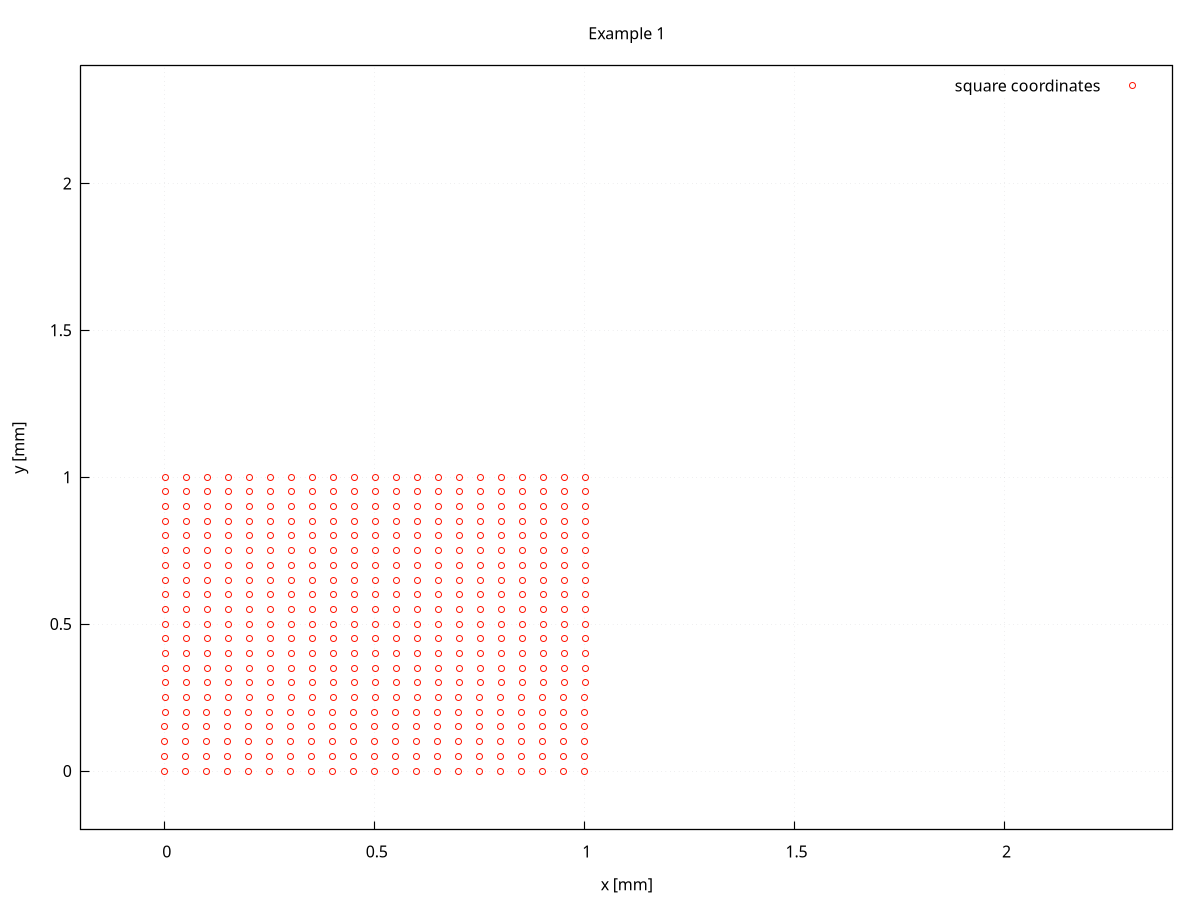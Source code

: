 # ogpf libray
# Rev. 0.22 of March 9th, 2018
# Licence: MIT

# gnuplot global setting
set term wxt size 640,480 enhanced font "verdana,10" title "ogpf libray: Rev. 0.22 of March 9th, 2018"

# ogpf extra configuration
# -------------------------------------------
# color definitions
set style line 1 lc rgb "#800000" lt 1 lw 2
set style line 2 lc rgb "#ff0000" lt 1 lw 2
set style line 3 lc rgb "#ff4500" lt 1 lw 2
set style line 4 lc rgb "#ffa500" lt 1 lw 2
set style line 5 lc rgb "#006400" lt 1 lw 2
set style line 6 lc rgb "#0000ff" lt 1 lw 2
set style line 7 lc rgb "#9400d3" lt 1 lw 2

# Axes
set border linewidth 1.15
set tics nomirror

# grid
# Add light grid to plot
set style line 102 lc rgb "#d6d7d9" lt 0 lw 1
set grid back ls 102

# plot style
set style data linespoints

# -------------------------------------------

 
# options
set style data linespoints
set xrange[-0.2:2.4]
set yrange [-0.2:2.4]


 
# plot scale
 
# Annotation: title and labels
set title "Example 1"
set xlabel "x [mm]"
set ylabel "y [mm]"
 
# axes setting

plot "-" title "square coordinates" with points lt 6 lc rgb "#FF1100"
  8.860262379316432E-008  8.860413158035999E-008
  5.000006909775372E-002 -2.635753126166561E-008
  0.100000076646168      -7.950056293243031E-011
  0.150000075156052      -7.950056326551853E-011
  0.200000073665935      -7.950056300380889E-011
  0.250000072176006      -7.383596647987140E-011
  0.300000070685722      -1.012136542384117E-010
  0.350000054294212      -5.919380517957447E-011
  0.400000067705475      -7.950056757678917E-011
  0.450000081116531      -9.414233707021830E-011
  0.500000064725233      -7.950055674823719E-011
  0.550000048333946      -6.485878759670710E-011
  0.600000061745013      -7.948102690277617E-011
  0.650000075156067      -9.971230228143810E-011
  0.700000028962425      -5.928881442423234E-011
  0.750000042373506      -8.505763952823736E-011
  0.800000055784541      -7.950056309912831E-011
  0.850000069195585      -7.394349624381730E-011
  0.900000082606636      -9.423413458478860E-011
  0.950000027324905       2.622222962880781E-008
   1.00000011857915      -8.877704285406288E-008
  1.451166502089926E-004  5.000007282219275E-002
  5.014511474899504E-002  4.999997546477833E-002
  0.100145113486842       5.000000226167330E-002
  0.150145111996726       5.000000226167330E-002
  0.200145110506609       5.000000226167330E-002
  0.250145109016351       5.000000226755626E-002
  0.300145107525419       5.000000224782513E-002
  0.350145091133521       5.000000227500150E-002
  0.400145104544686       5.000000226167475E-002
  0.450145117955496       5.000000225423120E-002
  0.500145101563969       5.000000226167525E-002
  0.550145085172926       5.000000226911880E-002
  0.600145098584223       5.000000226169879E-002
  0.650145111995197       5.000000224913381E-002
  0.700145065801571       5.000000227421586E-002
  0.750145079212880       5.000000225658837E-002
  0.800145092624081       5.000000226167443E-002
  0.850145106034961       5.000000226676082E-002
  0.900145119445769       5.000000225428727E-002
  0.950145072970311       5.000002906495248E-002
   1.00014514659365       4.999993169687621E-002
  2.902859296018194E-004  0.100000084096989     
  5.029028454661560E-002  9.999997792814400E-002
  0.100290283029125       0.100000004470355     
  0.150290281539009       0.100000004470355     
  0.200290280048893       0.100000004470355     
  0.250290278557694       0.100000004475067     
  0.300290277071965       0.100000004457739     
  0.350290260682417       0.100000004482391     
  0.400290274089782       0.100000004470354     
  0.450290287503449       0.100000004463021     
  0.500290271114779       0.100000004470349     
  0.550290254720879       0.100000004477681     
  0.600290268129317       0.100000004470376     
  0.650290281543446       0.100000004458829     
  0.700290235349822       0.100000004481872     
  0.750290248758268       0.100000004466175     
  0.800290262169766       0.100000004470353     
  0.850290275580351       0.100000004474531     
  0.900290288993858       0.100000004463155     
  0.950290242772815       0.100000031014570     
   1.00029031589204       9.999992484417916E-002
  4.354289703027533E-004  0.150000090057240     
  5.043542757923010E-002  0.149999983888403     
  0.100435426065010       0.150000010430803     
  0.150435424574894       0.150000010430803     
  0.200435423084778       0.150000010430803     
  0.250435421594950       0.150000010435111     
  0.300435420101831       0.150000010419948     
  0.350435403710128       0.150000010442444     
  0.400435417124093       0.150000010430803     
  0.450435430532531       0.150000010423476     
  0.500435414138631       0.150000010430808     
  0.550435397749960       0.150000010438136     
  0.600435411163628       0.150000010430826     
  0.650435424571613       0.150000010419285     
  0.700435378377989       0.150000010442328     
  0.750435391791665       0.150000010426626     
  0.800435405202249       0.150000010430804     
  0.850435418613747       0.150000010434982     
  0.900435432021569       0.150000010423209     
  0.950435385799411       0.150000036976592     
   1.00043545893411       0.149999930804027     
  5.805719472835679E-004  0.200000088567332     
  5.058057056348277E-002  0.199999982398490     
  0.100580569047533       0.200000008940701     
  0.150580567557417       0.200000008940701     
  0.200580566067301       0.200000008940701     
  0.250580564577344       0.200000008945084     
  0.300580563087485       0.200000008926607     
  0.350580546696179       0.200000008954790     
  0.400580560107164       0.200000008940701     
  0.450580573518458       0.200000008930995     
  0.500580557127409       0.200000008940701     
  0.550580540735883       0.200000008950407     
  0.600580554146699       0.200000008940723     
  0.650580567557833       0.200000008926565     
  0.700580521364204       0.200000008954837     
  0.750580534775029       0.200000008936284     
  0.800580548185906       0.200000008940701     
  0.850580561597111       0.200000008945118     
  0.900580575008410       0.200000008930249     
  0.950580528787624       0.200000035491094     
   1.00058060190877       0.199999929313076     
  7.257149556126379E-004  0.250000087077210     
  5.072571357118496E-002  0.249999980908367     
  0.100725712053902       0.250000007450576     
  0.150725710563785       0.250000007450576     
  0.200725709073669       0.250000007450576     
  0.250725707583549       0.250000007455123     
  0.300725706093451       0.250000007436940     
  0.350725689702146       0.250000007464208     
  0.400725703113205       0.250000007450576     
  0.450725716524259       0.250000007441491     
  0.500725700132972       0.250000007450576     
  0.550725683741685       0.250000007459661     
  0.600725697152740       0.250000007450599     
  0.650725710563799       0.250000007436897     
  0.700725664370171       0.250000007464255     
  0.750725677781234       0.250000007445995     
  0.800725691192275       0.250000007450576     
  0.850725704603316       0.250000007455157     
  0.900725718014997       0.250000007440820     
  0.950725671795332       0.250000033998514     
   1.00072574491478       0.249999927823404     
  8.708579703983262E-004  0.300000100488277     
  5.087085659441104E-002  0.299999994319426     
  0.100870855076201       0.300000020861640     
  0.150870853586085       0.300000020861640     
  0.200870852095969       0.300000020861640     
  0.250870850605848       0.300000020866187     
  0.300870849115750       0.300000020848003     
  0.350870832724445       0.300000020875272     
  0.400870846135504       0.300000020861640     
  0.450870859546558       0.300000020852555     
  0.500870843155271       0.300000020861640     
  0.550870826763984       0.300000020870725     
  0.600870840175039       0.300000020861662     
  0.650870853586098       0.300000020847961     
  0.700870807392470       0.300000020875319     
  0.750870820803533       0.300000020857059     
  0.800870834214574       0.300000020861640     
  0.850870847625615       0.300000020866221     
  0.900870861036838       0.300000020852286     
  0.950870814818583       0.300000047408015     
   1.00087088793169       0.299999941235070     
  1.016000970310771E-003  0.350000084096955     
  5.101599957775383E-002  0.349999977928120     
  0.101015998062064       0.350000004470330     
  0.151015996571947       0.350000004470330     
  0.201015995081831       0.350000004470330     
  0.251015993591710       0.350000004474877     
  0.301015992101612       0.350000004456694     
  0.351015975710307       0.350000004483962     
  0.401015989121366       0.350000004470330     
  0.451016002532421       0.350000004461245     
  0.501015986141134       0.350000004470330     
  0.551015969749847       0.350000004479415     
  0.601015983160901       0.350000004470353     
  0.651015996571961       0.350000004456651     
  0.701015950378332       0.350000004484009     
  0.751015963789396       0.350000004465749     
  0.801015977200437       0.350000004470330     
  0.851015990611478       0.350000004474911     
  0.901016004022537       0.350000004461141     
  0.951015957801496       0.350000031017138     
   1.00101603093163       0.349999924843718     
  1.161143959395892E-003  0.400000097508051     
  5.116114258372201E-002  0.399999991339200     
  0.101161141066179       0.400000017881412     
  0.151161139576063       0.400000017881412     
  0.201161138085947       0.400000017881412     
  0.251161136595826       0.400000017885959     
  0.301161135105728       0.400000017867775     
  0.351161118714423       0.400000017895044     
  0.401161132125482       0.400000017881412     
  0.451161145536537       0.400000017872327     
  0.501161129145250       0.400000017881412     
  0.551161112753963       0.400000017890497     
  0.601161126165017       0.400000017881434     
  0.651161139576076       0.400000017867733     
  0.701161093382448       0.400000017895091     
  0.751161106793512       0.400000017876831     
  0.801161120204552       0.400000017881412     
  0.851161133615593       0.400000017885993     
  0.901161147026653       0.400000017872223     
  0.951161100807464       0.400000044428218     
   1.00116117392072       0.399999938254815     
  1.306286959298574E-003  0.450000081116725     
  5.130628556705285E-002  0.449999974947891     
  0.101306284052031       0.450000001490102     
  0.151306282561915       0.450000001490102     
  0.201306281071798       0.450000001490102     
  0.251306279581678       0.450000001494649     
  0.301306278091580       0.450000001476466     
  0.351306261700274       0.450000001503734     
  0.401306275111333       0.450000001490102     
  0.451306288522388       0.450000001481017     
  0.501306272131101       0.450000001490102     
  0.551306255739814       0.450000001499187     
  0.601306269150869       0.450000001490125     
  0.651306282561928       0.450000001476423     
  0.701306236368299       0.450000001503781     
  0.751306249779363       0.450000001485521     
  0.801306263190404       0.450000001490102     
  0.851306276601445       0.450000001494683     
  0.901306290012504       0.450000001480913     
  0.951306243790794       0.450000028036912     
   1.00130631692062       0.449999921863494     
  1.451429974100453E-003  0.500000094527801     
  5.145142859029626E-002  0.499999988358958     
  0.101451427074348       0.500000014901166     
  0.151451425584232       0.500000014901166     
  0.201451424094115       0.500000014901166     
  0.251451422603995       0.500000014905713     
  0.301451421113897       0.500000014887529     
  0.351451404722592       0.500000014914798     
  0.401451418133651       0.500000014901166     
  0.451451431544705       0.500000014892081     
  0.501451415153418       0.500000014901166     
  0.551451398762131       0.500000014910251     
  0.601451412173186       0.500000014901188     
  0.651451425584245       0.500000014887487     
  0.701451379390616       0.500000014914845     
  0.751451392801680       0.500000014896585     
  0.801451406212721       0.500000014901166     
  0.851451419623762       0.500000014905747     
  0.901451433034821       0.500000014891977     
  0.951451386814038       0.500000041447971     
   1.00145145993542       0.499999935274560     
  1.596573025713660E-003  0.550000107938838     
  5.159657164129153E-002  0.550000001769994     
  0.101596570124005       0.550000028312202     
  0.151596568633889       0.550000028312202     
  0.201596567143773       0.550000028312202     
  0.251596565653652       0.550000028316749     
  0.301596564163554       0.550000028298566     
  0.351596547772249       0.550000028325834     
  0.401596561183308       0.550000028312202     
  0.451596574594363       0.550000028303117     
  0.501596558203076       0.550000028312202     
  0.551596541811789       0.550000028321287     
  0.601596555222843       0.550000028312225     
  0.651596568633902       0.550000028298523     
  0.701596522440274       0.550000028325881     
  0.751596535851338       0.550000028307621     
  0.801596549262379       0.550000028312202     
  0.851596562673420       0.550000028316783     
  0.901596576084479       0.550000028303013     
  0.951596529865033       0.550000054859004     
   1.00159660298704       0.549999948685592     
  1.741716040463567E-003  0.600000121349900     
  5.174171466447587E-002  0.600000015181050     
  0.101741713146264       0.600000041723266     
  0.151741711656148       0.600000041723266     
  0.201741710166032       0.600000041723266     
  0.251741708675911       0.600000041727813     
  0.301741707185813       0.600000041709629     
  0.351741690794508       0.600000041736898     
  0.401741704205567       0.600000041723266     
  0.451741717616622       0.600000041714181     
  0.501741701225335       0.600000041723266     
  0.551741684834048       0.600000041732351     
  0.601741698245102       0.600000041723288     
  0.651741711656161       0.600000041709587     
  0.701741665462533       0.600000041736945     
  0.751741678873597       0.600000041718685     
  0.801741692284637       0.600000041723266     
  0.851741705695678       0.600000041727847     
  0.901741719106737       0.600000041714077     
  0.951741672888218       0.600000068270075     
   1.00174174600179       0.599999962096673     
  1.886858948381638E-003  0.650000075156258     
  5.188685755613850E-002  0.649999968987424     
  0.101886856041117       0.649999995529637     
  0.151886854551001       0.649999995529637     
  0.201886853060885       0.649999995529637     
  0.251886851570764       0.649999995534184     
  0.301886850080666       0.649999995516001     
  0.351886833689361       0.649999995543269     
  0.401886847100420       0.649999995529637     
  0.451886860511474       0.649999995520552     
  0.501886844120187       0.649999995529637     
  0.551886827728901       0.649999995538722     
  0.601886841139955       0.649999995529660     
  0.651886854551014       0.649999995515958     
  0.701886808357386       0.649999995543316     
  0.751886821768449       0.649999995525056     
  0.801886835179490       0.649999995529637     
  0.851886848590531       0.649999995534218     
  0.901886862001590       0.649999995520448     
  0.951886815779880       0.650000022076449     
   1.00188688890971       0.649999915903031     
  2.032001963131529E-003  0.700000088567339     
  5.203200057932283E-002  0.699999982398495     
  0.102031999063376       0.700000008940701     
  0.152031997573260       0.700000008940701     
  0.202031996083143       0.700000008940701     
  0.252031994593023       0.700000008945248     
  0.302031993102925       0.700000008927065     
  0.352031976711620       0.700000008954333     
  0.402031990122679       0.700000008940701     
  0.452032003533733       0.700000008931616     
  0.502031987142446       0.700000008940701     
  0.552031970751159       0.700000008949786     
  0.602031984162214       0.700000008940723     
  0.652031997573273       0.700000008927022     
  0.702031951379644       0.700000008954380     
  0.752031964790708       0.700000008936120     
  0.802031978201749       0.700000008940701     
  0.852031991612790       0.700000008945282     
  0.902032005023849       0.700000008931512     
  0.952031958803064       0.700000035487505     
   1.00203203192445       0.699999929314093     
  2.177145009207232E-003  0.750000101978374     
  5.217714362509182E-002  0.749999995809531     
  0.102177142108475       0.750000022351742     
  0.152177140618359       0.750000022351742     
  0.202177139128243       0.750000022351742     
  0.252177137638122       0.750000022356289     
  0.302177136148024       0.750000022338105     
  0.352177119756719       0.750000022365374     
  0.402177133167778       0.750000022351742     
  0.452177146578833       0.750000022342657     
  0.502177130187546       0.750000022351742     
  0.552177113796259       0.750000022360827     
  0.602177127207313       0.750000022351764     
  0.652177140618372       0.750000022338063     
  0.702177094424744       0.750000022365421     
  0.752177107835808       0.750000022347161     
  0.802177121246848       0.750000022351742     
  0.852177134657889       0.750000022356323     
  0.902177148068949       0.750000022342553     
  0.952177101848833       0.750000048898548     
   1.00217717497053       0.749999942725138     
  2.322288055282925E-003  0.800000115389419     
  5.232228667086080E-002  0.800000009220575     
  0.102322285153575       0.800000035762783     
  0.152322283663459       0.800000035762783     
  0.202322282173342       0.800000035762783     
  0.252322280683222       0.800000035767330     
  0.302322279193124       0.800000035749146     
  0.352322262801818       0.800000035776415     
  0.402322276212878       0.800000035762783     
  0.452322289623932       0.800000035753698     
  0.502322273232645       0.800000035762783     
  0.552322256841358       0.800000035771868     
  0.602322270252413       0.800000035762805     
  0.652322283663472       0.800000035749103     
  0.702322237469843       0.800000035776462     
  0.752322250880907       0.800000035758202     
  0.802322264291948       0.800000035762783     
  0.852322277702989       0.800000035767363     
  0.902322291114048       0.800000035753594     
  0.952322244894602       0.800000062309585     
   1.00232231801661       0.799999956136173     
  2.467431070032834E-003  0.850000128800480     
  5.246742969404514E-002  0.850000022631630     
  0.102467428175834       0.850000049173846     
  0.152467426685717       0.850000049173846     
  0.202467425195601       0.850000049173846     
  0.252467423705480       0.850000049178393     
  0.302467422215382       0.850000049160210     
  0.352467405824077       0.850000049187478     
  0.402467419235136       0.850000049173846     
  0.452467432646191       0.850000049164761     
  0.502467416254904       0.850000049173846     
  0.552467399863617       0.850000049182931     
  0.602467413274671       0.850000049173869     
  0.652467426685731       0.850000049160167     
  0.702467380492102       0.850000049187525     
  0.752467393903166       0.850000049169266     
  0.802467407314207       0.850000049173846     
  0.852467420725248       0.850000049178427     
  0.902467434136307       0.850000049164657     
  0.952467387917787       0.850000075720655     
   1.00246746103136       0.849999969547253     
  2.612573977950905E-003  0.900000082606839     
  5.261257258570778E-002  0.899999976438005     
  0.102612571070686       0.900000002980218     
  0.152612569580570       0.900000002980218     
  0.202612568090454       0.900000002980218     
  0.252612566600333       0.900000002984765     
  0.302612565110235       0.900000002966581     
  0.352612548718930       0.900000002993850     
  0.402612562129989       0.900000002980218     
  0.452612575541044       0.900000002971133     
  0.502612559149757       0.900000002980218     
  0.552612542758470       0.900000002989303     
  0.602612556169524       0.900000002980240     
  0.652612569580583       0.900000002966539     
  0.702612523386955       0.900000002993897     
  0.752612536798019       0.900000002975637     
  0.802612550209059       0.900000002980218     
  0.852612563620100       0.900000002984799     
  0.902612577031159       0.900000002971029     
  0.952612530809449       0.900000029527030     
   1.00261260393927       0.899999923353612     
  2.757743288224793E-003  0.950000086928545     
  5.275774240692708E-002  0.949999989566668     
  0.102757740635073       0.950000016364781     
  0.152757739144957       0.950000016364781     
  0.202757737654840       0.950000016364781     
  0.252757736164718       0.950000016369996     
  0.302757734674622       0.950000016352738     
  0.352757718283319       0.950000016376818     
  0.402757731694372       0.950000016364781     
  0.452757745105428       0.950000016357959     
  0.502757728714147       0.950000016364781     
  0.552757712322858       0.950000016371604     
  0.602757725733905       0.950000016364805     
  0.652757739144972       0.950000016352697     
  0.702757692951347       0.950000016376865     
  0.752757706362402       0.950000016359531     
  0.802757719773446       0.950000016364781     
  0.852757733184482       0.950000016370032     
  0.902757746595551       0.950000016357851     
  0.952757700630150       0.950000043167087     
   1.00275777323146       0.949999945800328     
  2.902771340240516E-003   1.00000011858063     
  5.290278809112816E-002   1.00000000358622     
  0.102902777511662        1.00000002988182     
  0.152902776021546        1.00000002988182     
  0.202902774531430        1.00000002988182     
  0.252902773041307        1.00000002988735     
  0.302902771551220        1.00000002986165     
  0.352902755159901        1.00000002990199     
  0.402902768570960        1.00000002988182     
  0.452902781982025        1.00000002986718     
  0.502902765590737        1.00000002988182     
  0.552902749199440        1.00000002989646     
  0.602902762610493        1.00000002988184     
  0.652902776021570        1.00000002986161     
  0.702902729827929        1.00000002990203     
  0.752902743238991        1.00000002987627     
  0.802902756650035        1.00000002988182     
  0.852902770061070        1.00000002988738     
  0.902902783472151        1.00000002986709     
  0.952902746315402        1.00000005616546     
   1.00290280131963       0.999999941202374     
e
pause  1
 
# options
set style data linespoints
set xrange[-0.2:2.4]
set yrange [-0.2:2.4]
set style data linespoints
set xrange[-0.2:2.4]
set yrange [-0.2:2.4]


 
# plot scale
 
# Annotation: title and labels
set title "Example 1"
set xlabel "x [mm]"
set ylabel "y [mm]"
 
# axes setting

plot "-" title "square coordinates" with points lt 6 lc rgb "#FF1100"
  1.970557214698665E-002  2.082489995515102E-002
  6.920672647920052E-002  1.336057305623473E-002
  0.121181808554671       8.107537151776457E-003
  0.171474018512468       2.558841521227173E-003
  0.225165523376826       2.097396484411877E-003
  0.275071837185254       2.145371650020569E-004
  0.327005613766151       2.725681792417518E-004
  0.376826354568763      -2.738814841872268E-004
  0.427543763886828      -2.907663821289903E-004
  0.477400322545991      -4.250419934088649E-004
  0.527664038936047      -4.534675223184123E-004
  0.577451317986428      -4.391570223546650E-004
  0.627707312405149      -5.422896777594919E-004
  0.677056630985386      -3.782081158831205E-004
  0.727521886102637      -7.763007618995072E-004
  0.775698222054113      -2.029883421431714E-004
  0.826049422333028      -1.674922931214277E-003
  0.872708693548835      -1.104585659341832E-003
  0.921816095737021      -5.764160051070718E-003
  0.969252127136898      -1.016527736717957E-002
   1.01875286580671      -1.669592807454466E-002
  2.789355928945816E-002  7.023773952256419E-002
  7.616644742506314E-002  6.218969949800939E-002
  0.127225308579620       5.676562966112745E-002
  0.176485697828044       5.140077662660882E-002
  0.228233384512890       5.061166302423106E-002
  0.278378825119353       4.998820572964818E-002
  0.329238039018656       4.956204790453474E-002
  0.379372296660584       4.972151062179590E-002
  0.429662161083085       4.950850129081658E-002
  0.479688078027541       4.957955088644907E-002
  0.529781886100731       4.954140480422944E-002
  0.579726621299473       4.953570976158052E-002
  0.629806017494499       4.961762238656285E-002
  0.679571913661160       4.956674781407219E-002
  0.729672269167966       4.982209561241099E-002
  0.778954098390427       4.991640792522091E-002
  0.829023889385603       4.964047452074476E-002
  0.877450794052321       4.988601691995702E-002
  0.927510465586044       4.510424394187796E-002
  0.975492830307861       4.030358505921054E-002
   1.02543716446132       3.279778048565448E-002
  3.792018105453272E-002  0.122254817522548     
  8.573537398340378E-002  0.113701317886298     
  0.135997380205173       0.107810818459933     
  0.184648241626274       0.101664634635818     
  0.236770229288136       0.101153798262931     
  0.286497620761837       9.993054960889722E-002
  0.337626318944200       9.977623532004987E-002
  0.387712545944275       9.968207893832576E-002
  0.438060250758687       9.956998921268484E-002
  0.488116942794007       9.956475989152569E-002
  0.538224420810956       9.953229541569507E-002
  0.588171875542702       9.955456950343046E-002
  0.638300546449630       9.954302412370458E-002
  0.688017145444228       9.966484037432158E-002
  0.738355769432998       9.958961471608990E-002
  0.787506474826768       0.100116833591407     
  0.838126905895288       9.903652626793089E-002
  0.886588591319303       9.954880804334909E-002
  0.936627361013378       9.395345640167523E-002
  0.984897631577165       8.865546147183792E-002
   1.03486592320027       8.026473029668536E-002
  4.783948897894016E-002  0.172634054600708     
  9.519613193729543E-002  0.163199271765600     
  0.144567378857815       0.157018958789097     
  0.193431725844744       0.151241561673921     
  0.244232145283191       0.150720580478873     
  0.294232776032622       0.149774814148267     
  0.344868604591865       0.149706037568325     
  0.395042529536287       0.149665270687741     
  0.445273182807022       0.149604709435276     
  0.495359961600281       0.149602173721737     
  0.545439636710161       0.149585069531907     
  0.595422946049184       0.149607305662987     
  0.645547122932936       0.149611977031523     
  0.695415496764633       0.149708498962095     
  0.745685741058224       0.149747223369780     
  0.795523678405239       0.150100451388563     
  0.845785945512981       0.149444009351785     
  0.895840236964277       0.149629622370655     
  0.945364462640413       0.144420864556418     
  0.994380242938096       0.138813039987719     
   1.04388990467496       0.129557994765835     
  6.305638715958162E-002  0.225592922042979     
  0.109532365716547       0.214572376296530     
  0.159114087628125       0.208761512936097     
  0.207601609512428       0.201767293598945     
  0.258627052877590       0.201360099129737     
  0.308874293329941       0.199969908142598     
  0.359384142037719       0.199915329471124     
  0.409709849650985       0.199760503938424     
  0.459870655251265       0.199706550438173     
  0.510002539392156       0.199675645495032     
  0.560067546739193       0.199661417642624     
  0.610081455187008       0.199672295254164     
  0.660197985586646       0.199667781894290     
  0.710166417247234       0.199735851418069     
  0.760434802499478       0.199684655771958     
  0.810451865731604       0.200007802121255     
  0.860771159940065       0.198777051185644     
  0.910762635159014       0.199086634584078     
  0.960181539365611       0.192263443725589     
   1.00875962854540       0.186742541614402     
   1.05794760162990       0.175551791489058     
  7.612182336838849E-002  0.275151210333596     
  0.123704895173935       0.264242987874673     
  0.172593719496282       0.258085988462887     
  0.221355371574847       0.251391800203064     
  0.271996861161624       0.251337652684061     
  0.322205985979062       0.249966325265552     
  0.372584594261401       0.250061180654266     
  0.422924870512795       0.249891138148068     
  0.473039984150625       0.249871650347448     
  0.523186072930898       0.249833806242869     
  0.573240910087538       0.249824616623187     
  0.623274715658538       0.249829226561634     
  0.673404968421044       0.249812115806041     
  0.723428484174659       0.249867288986041     
  0.773744284662727       0.249760977269834     
  0.823928081463126       0.250042778833236     
  0.874231884288044       0.248786647543672     
  0.924734170491785       0.248904499786193     
  0.973715332419641       0.242422974865787     
   1.02293465021969       0.236282772887807     
   1.07085879333578       0.225612844837904     
  9.144899036287621E-002  0.326666304966476     
  0.138178140344200       0.314955214129769     
  0.187387510928243       0.308986236884687     
  0.236054018234737       0.301842877536412     
  0.286714584621312       0.301613185513954     
  0.337026151561946       0.300081720396356     
  0.387388174124265       0.300145377036098     
  0.437758833937542       0.299930522388097     
  0.487863412862050       0.299910828893727     
  0.538019084103104       0.299862186641159     
  0.588073924456803       0.299851283115777     
  0.638118388851021       0.299848819750207     
  0.688260133423427       0.299817827169390     
  0.738317767556605       0.299845502455515     
  0.788653288286318       0.299692317696658     
  0.838916536219724       0.299875936240341     
  0.889198823221630       0.298461487817716     
  0.939707803423998       0.298437957280630     
  0.988616213048038       0.291330514234074     
   1.03746780753648       0.285447273270024     
   1.08540257982166       0.273617796253369     
  0.105614635401789       0.376268663259011     
  0.153070241521207       0.364784344527032     
  0.202009508975484       0.358739506389879     
  0.250727355450352       0.351693451553503     
  0.301321923020388       0.351626315051261     
  0.351605977238160       0.350133739004287     
  0.401934840348219       0.350238438139754     
  0.452303828249976       0.350027489195479     
  0.502400076274887       0.350015107371104     
  0.552557523790267       0.349965214882810     
  0.602612605675614       0.349953703921098     
  0.652663483211884       0.349946306347561     
  0.702813699112778       0.349906546943642     
  0.752891045542872       0.349916901858888     
  0.803246402730828       0.349734371837933     
  0.853545370894920       0.349886937522367     
  0.903849841041770       0.348415894072448     
  0.954422020295183       0.348382971307937     
   1.00321218140642       0.341345539610901     
   1.05228904080592       0.335266101286311     
   1.09968241876800       0.323843996390524     
  0.120497306437771       0.426835117989989     
  0.167581656086104       0.415039932170236     
  0.216646015575886       0.409015755471007     
  0.265362018077390       0.401858457152681     
  0.315953378251759       0.401713381749521     
  0.366256013926063       0.400168583915832     
  0.416586007712166       0.400258101196060     
  0.466959556563543       0.400036579317298     
  0.517054818703284       0.400022510593950     
  0.567213841397102       0.399970255190089     
  0.617270022365457       0.399957326637567     
  0.667324252040771       0.399946504439238     
  0.717479445686358       0.399900126800292     
  0.767565889724437       0.399898423149959     
  0.817930960457733       0.399694148603621     
  0.868244875503953       0.399813515167653     
  0.918540744335505       0.398298486474335     
  0.969120348998211       0.398192670517196     
   1.01787373579949       0.391041813991054     
   1.06685027217459       0.385046355358989     
   1.11425168268668       0.373229374120113     
  0.135018225000149       0.476631053009706     
  0.182345124633157       0.464966793656203     
  0.231342025247422       0.458950853522895     
  0.280063137906708       0.451821943321540     
  0.330646197780238       0.451717151319054     
  0.380942591488606       0.450190332806339     
  0.431266691680904       0.450290094929679     
  0.481638495044018       0.450071451372110     
  0.531732453179064       0.450059094401402     
  0.581891495065812       0.450007017504785     
  0.631948098854961       0.449993560718245     
  0.682003905518017       0.449980950306047     
  0.732161815718861       0.449931020499095     
  0.782252607534815       0.449923299029486     
  0.832622544407589       0.449710079061577     
  0.882942867335334       0.449818143486302     
  0.933242477130710       0.448292586914247     
  0.983821959317498       0.448195910689770     
   1.03255568681332       0.441055250705691     
   1.08157502847825       0.435035396978163     
   1.12886902817451       0.423374647482690     
  0.149719898116346       0.526820517704820     
  0.196965334715020       0.515031923875262     
  0.245977253468498       0.509012400802038     
  0.294704226847316       0.501859497541957     
  0.345284712587359       0.501736422953654     
  0.395583981987444       0.500199479338261     
  0.445907349695321       0.500297282543756     
  0.496278963841043       0.500078713433219     
  0.546372190404751       0.500067161872099     
  0.596530962092664       0.500015454415351     
  0.646587601961858       0.500001976391889     
  0.696644058871731       0.499988532257495     
  0.746803084431010       0.499936752984302     
  0.796896023821148       0.499925250336114     
  0.847267983282345       0.499706294632384     
  0.897591403151047       0.499804642744696     
  0.947890196880871       0.498265405037249     
  0.998473878671524       0.498145088842159     
   1.04719785167371       0.490984213631863     
   1.09621938094101       0.484969666726956     
   1.14346233465247       0.473178265425027     
  0.164335760725846       0.576634027883774     
  0.211628179362719       0.564972702365351     
  0.260654550382777       0.558943783294637     
  0.309389980294692       0.551811406070249     
  0.359971329051207       0.551708331668900     
  0.410270438952470       0.550185591577859     
  0.460591439999143       0.550291915849828     
  0.510960919587857       0.550079154417952     
  0.561052051786620       0.550071120619451     
  0.611209717503307       0.550021265168462     
  0.661265701133958       0.550008585044457     
  0.711322140191289       0.549995177595717     
  0.761481360914452       0.549943072101919     
  0.811575062164816       0.549930913346403     
  0.861947083643423       0.549712103389423     
  0.912270659859745       0.549813070980469     
  0.962567232830746       0.548284584812085     
   1.01314802135497       0.548184663272866     
   1.06186817326034       0.541050118340646     
   1.11085806457929       0.535041693375599     
   1.15818687219843       0.523377810345321     
  0.178927550981578       0.626768885967340     
  0.226331136733212       0.614955659786174     
  0.275295724873659       0.608955485177636     
  0.324050865944314       0.601811981073694     
  0.374625826577864       0.601703245822258     
  0.424922818651891       0.600190263965587     
  0.475236002359688       0.600309193601294     
  0.525601119470187       0.600105190565950     
  0.575687656912564       0.600103522242806     
  0.625842702665563       0.600057179380604     
  0.675897065849475       0.600046379595354     
  0.725953098024128       0.600033463707016     
  0.776112299015284       0.599981176229234     
  0.826207426621233       0.599967111778829     
  0.876581039793679       0.599745197880446     
  0.926911637774797       0.599835420661508     
  0.977213305406887       0.598287994123112     
   1.02780940052678       0.598146612416072     
   1.07652323648423       0.590980839352656     
   1.12559903932835       0.584961502252475     
   1.17268241960248       0.573163897830327     
  0.193524183286219       0.676165830917944     
  0.240914877489875       0.664741691603167     
  0.289999845139565       0.658655067553048     
  0.338792003548602       0.651623618468931     
  0.389367123398595       0.651585906844928     
  0.439671169760713       0.650116868152869     
  0.489970973601532       0.650268036789670     
  0.540325919624792       0.650085845977026     
  0.590403606744203       0.650095923922426     
  0.640553592245717       0.650056231160007     
  0.690604631326456       0.650048710261387     
  0.740659574203590       0.650037235839329     
  0.790817268186716       0.649987284002126     
  0.840913140658461       0.649975148284771     
  0.891282696276046       0.649763818324982     
  0.941610671331765       0.649869976530146     
  0.991895518271283       0.648374954256324     
   1.04248755161097       0.648313199714057     
   1.09120315012093       0.641258918826593     
   1.14013533627586       0.635223580491109     
   1.18758987868534       0.623738091448080     
  0.207779670519818       0.726379580876413     
  0.255718386512321       0.714555375635822     
  0.304560869594056       0.708664398776505     
  0.353471735187835       0.701567416508257     
  0.403976955162999       0.701539444766631     
  0.454259615662932       0.700127943290235     
  0.504522597050411       0.700310745058499     
  0.554857915918293       0.700157985612249     
  0.604915670981934       0.700185595441816     
  0.655057282467023       0.700154613921372     
  0.705101900555407       0.700152265332162     
  0.755156567190882       0.700141411466678     
  0.805312310901818       0.700092736968004     
  0.855416788318339       0.700073079720356     
  0.905787396320688       0.699858061159289     
  0.956149777946540       0.699922175916246     
   1.00646023091440       0.698388992567224     
   1.05712381267906       0.698162054963050     
   1.10578848245054       0.691013288128361     
   1.15500565865618       0.685047456799916     
   1.20173651458698       0.673336292825630     
  0.222340584030345       0.774396245816287     
  0.270261266054266       0.763723966353168     
  0.319482952077508       0.757578409320376     
  0.368465459897081       0.751101805038422     
  0.418968113383464       0.751215172118159     
  0.469272416379670       0.749960978164355     
  0.519456204755857       0.750241332977253     
  0.569771878966523       0.750135450821457     
  0.619795679798172       0.750190380763635     
  0.669925669601029       0.750173400972951     
  0.719959484411390       0.750177783948030     
  0.770014345294521       0.750168524583483     
  0.820160745640703       0.750130808567869     
  0.870275570684817       0.750111191561944     
  0.920616219605857       0.749940935278656     
  0.970994773024865       0.750036947147156     
   1.02120415407719       0.748663269023164     
   1.07184587836326       0.748614531897199     
   1.12060580817971       0.741911290582132     
   1.16949340394912       0.735763686270961     
   1.21707434077097       0.724852528849799     
  0.235241994365786       0.824447336947066     
  0.284433382025423       0.813261827965007     
  0.333008503784079       0.807732267561822     
  0.382428823898593       0.800919150981052     
  0.432419783062657       0.801224192435599     
  0.482738446590940       0.799996277300215     
  0.532756247216245       0.800318360256263     
  0.583024510901414       0.800267786681549     
  0.632992641899102       0.800335611874926     
  0.683109491520509       0.800331011272070     
  0.733123714522400       0.800342124693653     
  0.783188461466405       0.800328032017359     
  0.833319836284467       0.800297000668141     
  0.883480839387441       0.800243152367185     
  0.933806606502557       0.800088229114103     
  0.984315847655608       0.800034389372051     
   1.03456272097340       0.798641876039186     
   1.08558911418388       0.798238367328781     
   1.13407425380215       0.791237676270940     
   1.18365879667373       0.785431784497314     
   1.23013594870745       0.774411606140357     
  0.249303666225974       0.870449293696113     
  0.298811142722453       0.861192372207195     
  0.347825267633390       0.855580106305607     
  0.397351362596136       0.850376082689127     
  0.447404641992219       0.850557667105460     
  0.497667455382615       0.849903576328036     
  0.547504829435826       0.850254608737424     
  0.597774805283207       0.850294791316466     
  0.647643942479416       0.850390632757347     
  0.697767276065387       0.850395323167423     
  0.747750267110558       0.850417446576913     
  0.797830243367210       0.850400476944343     
  0.847918029280203       0.850398083923217     
  0.898147889933075       0.850336644252359     
  0.948322393681950       0.850296611645876     
  0.998959082093745       0.850227980485365     
   1.04895944210482       0.849280821826920     
   1.09976131884007       0.848763894953075     
   1.14862416613617       0.842979384804384     
   1.19799735264242       0.836806297418567     
   1.24535273234817       0.827368601427099     
  0.258327908714879       0.919736409580385     
  0.308298281143416       0.911348664908803     
  0.356569072167828       0.906044903444825     
  0.406607824647870       0.900456664079492     
  0.455070895186499       0.900964726444284     
  0.505690453903650       0.899887649074487     
  0.554842289232424       0.900412680724765     
  0.605180630908171       0.900339278789867     
  0.654897141898699       0.900459862454730     
  0.705026103068876       0.900448675255828     
  0.754974070030520       0.900471080038855     
  0.805080949802759       0.900438671119074     
  0.855137311977469       0.900433237762068     
  0.905484937951434       0.900321076179531     
  0.955570830875043       0.900227393852800     
   1.00669897763961       0.900072902947742     
   1.05642541776161       0.898848384313718     
   1.10854807472524       0.898340451124989     
   1.15719661729720       0.892188800926794     
   1.20745899094037       0.886303002121945     
   1.25527457359615       0.877749671618733     
  0.267754653744434       0.967206602457603     
  0.317697984580825       0.959700863082215     
  0.365680158352057       0.954897168889172     
  0.415740312576290       0.950118097845972     
  0.464166517503032       0.950361957017824     
  0.514236886263302       0.950086822831745     
  0.563518196645769       0.950180689613418     
  0.613618554995261       0.950436337918045     
  0.663384843681538       0.950385244215832     
  0.713463702522598       0.950467131416579     
  0.763408521548656       0.950461524153218     
  0.813502327453389       0.950423522518577     
  0.863528686803476       0.950494401603436     
  0.913818200500023       0.950281492443503     
  0.963952636512125       0.950440623464817     
   1.01481240315110       0.950015182842502     
   1.06495706524877       0.949390589841515     
   1.11670624479885       0.948603378190417     
   1.16596552277370       0.943235137527105     
   1.21702596940357       0.937814591489033     
   1.26529898213599       0.929764595706435     
  0.274439142107354        1.01669982693710     
  0.323939974998232        1.01016929065724     
  0.371376700038050        1.00576555873471     
  0.420482568441822        1.00110885584409     
  0.467143508858841        1.00167703241751     
  0.517493114389642        1.00020663876994     
  0.565670536958535        1.00077900588305     
  0.616134997201748        1.00038148475755     
  0.665484814149652        1.00054513458662     
  0.715740501364361        1.00044226992829     
  0.765527757912655        1.00045642261137     
  0.815791637416264        1.00042815312341     
  0.865648038580574        1.00029360751754     
  0.916365834506589        1.00027718986902     
  0.966185816528888       0.999729876571723     
   1.01812076393578       0.999789280502762     
   1.06802543797737       0.997904364481641     
   1.12171947599947       0.997445710487067     
   1.17200892746130       0.991893073409502     
   1.22398694717678       0.986642793784198     
   1.27348789793486       0.979177645467269     
e
pause  1
 
# options
set style data linespoints
set xrange[-0.2:2.4]
set yrange [-0.2:2.4]
set style data linespoints
set xrange[-0.2:2.4]
set yrange [-0.2:2.4]
set style data linespoints
set xrange[-0.2:2.4]
set yrange [-0.2:2.4]


 
# plot scale
 
# Annotation: title and labels
set title "Example 1"
set xlabel "x [mm]"
set ylabel "y [mm]"
 
# axes setting

plot "-" title "square coordinates" with points lt 6 lc rgb "#FF1100"
  9.444553284597426E-002  9.677373395845079E-002
  0.142082599033069       8.134234939924291E-002
  0.191092011413786       6.729249964916795E-002
  0.239954969950445       5.272643954314485E-002
  0.292386668808394       4.008092092171972E-002
  0.343438162676301       2.704094449040028E-002
  0.398674319573395       1.981922081041630E-002
  0.450182167132439       1.277906922853305E-002
  0.505843404049092       9.235432853422636E-003
  0.555209762181450       6.499380256756231E-003
  0.609638604979195       4.241594820953981E-003
  0.657165864975249       2.966066060543140E-003
  0.708984952229169       6.384267020371676E-004
  0.755282090679667      -1.710248403705155E-004
  0.803833911401532      -5.548402129238245E-003
  0.849083719215527      -9.323328190024337E-003
  0.895679675357496      -1.959170030041539E-002
  0.940682844721704      -3.047312287143675E-002
  0.987676463571336      -4.248804680376096E-002
   1.03484153704712      -5.555010117665767E-002
   1.08333126742596      -6.750751138022183E-002
  0.110097297555838       0.144423969470757     
  0.156803571790008       0.128830575907828     
  0.205623464095375       0.114716144722736     
  0.253587081010135       9.921351911703971E-002
  0.304778912619491       8.631863423741620E-002
  0.353758781962830       7.361194996672211E-002
  0.406951727983989       6.689787237729827E-002
  0.457320454381055       5.993735586597705E-002
  0.511159967194991       5.756141077804601E-002
  0.561426433493429       5.504130947604613E-002
  0.614009824976106       5.346516062855425E-002
  0.663070729246490       5.314139680004493E-002
  0.713944419886847       5.104347868808230E-002
  0.761638042044764       5.122276798121778E-002
  0.811424511822330       4.605889126851193E-002
  0.858520233055581       4.223008334487893E-002
  0.907369997867490       3.118729892993983E-002
  0.953417052393471       2.003166971456036E-002
   1.00086546144400       6.514330689312264E-003
   1.04732121369801      -6.626985211418141E-003
   1.09560660062145      -1.903776011645859E-002
  0.126585761838559       0.193769839399737     
  0.172969531525574       0.178784324733600     
  0.219869573015243       0.163718766427011     
  0.266724246127519       0.148798934088613     
  0.317618367423112       0.136288225119431     
  0.364732764701261       0.123222316663665     
  0.418101979475133       0.116514936000270     
  0.467090182554123       0.108945737045181     
  0.520704062445830       0.106838735325068     
  0.570509757412995       0.104350175765755     
  0.623161246624096       0.103450257511691     
  0.672456979066744       0.103393628286159     
  0.724177053071263       0.101432726272457     
  0.772220248730220       0.101688875299169     
  0.823237440407220       9.525842187753913E-002
  0.869591564179671       9.111709368726924E-002
  0.919360718913166       7.935642861627597E-002
  0.964931672809342       6.906003063542671E-002
   1.01305992365317       5.587382753122959E-002
   1.05999280934194       4.191792939687950E-002
   1.10840177507458       2.952100036520987E-002
  0.143150530840695       0.243318620754264     
  0.188121821605872       0.228587656451517     
  0.234672963717637       0.212593866675030     
  0.280381469835217       0.197299571941936     
  0.329678067328041       0.184359500904623     
  0.376400918890576       0.171594759180493     
  0.428528030626453       0.165330689487301     
  0.476962169827532       0.157672855934526     
  0.529572944225268       0.156137485243168     
  0.579616518140827       0.153670448266331     
  0.631754376277734       0.152893470021255     
  0.681795020345671       0.153229133824073     
  0.733642318145130       0.151140940249471     
  0.782815700630324       0.151866158321495     
  0.833960482425998       0.145750958966708     
  0.881441781693783       0.141989835416400     
  0.931342934545169       0.130853624886811     
  0.977204359614407       0.120166267359463     
   1.02579183116186       0.105613393333697     
   1.07211588707909       9.089928811723783E-002
   1.12117867663286       7.730438259294423E-002
  0.162408147822485       0.295946650967067     
  0.206257759851205       0.280553483786175     
  0.252873138851609       0.264637273565547     
  0.297087021906898       0.248668386870431     
  0.345754205742953       0.235664168686451     
  0.392186148258719       0.222563473962478     
  0.443154153397613       0.215487743612098     
  0.491321132823690       0.207920188666489     
  0.544197567510933       0.205977438209146     
  0.593680535599543       0.203730533100434     
  0.646728927740659       0.202868467417653     
  0.696867057468050       0.203155619451337     
  0.749300714379922       0.201195095130619     
  0.799341540143144       0.201055607436108     
  0.850128536874383       0.194841184478200     
  0.898258016488136       0.189742025672173     
  0.947434707678977       0.177879113479897     
  0.993123176031263       0.166953180350084     
   1.04162474901725       0.151988448960150     
   1.08726149543918       0.138133815211034     
   1.13582928390294       0.123353262470783     
  0.181492551407218       0.347645580640232     
  0.224321368077014       0.330785301257900     
  0.269287778041655       0.314076429246336     
  0.313364120368440       0.297864272584615     
  0.361500688577015       0.284907988866549     
  0.407183791074375       0.271770652860117     
  0.457394698920094       0.264610751584844     
  0.505830641249912       0.257460689890185     
  0.557652938747145       0.255147280360484     
  0.607990037393499       0.253069257256028     
  0.660588627068280       0.252354794009695     
  0.711827672695203       0.252403807461528     
  0.764093285639236       0.250752000282050     
  0.815172980364070       0.250734179945797     
  0.865936223698405       0.244557733154095     
  0.914830440157337       0.240362210458771     
  0.963564032506189       0.228788255795324     
   1.00989614001444       0.218047394806011     
   1.05728164747900       0.203005247898323     
   1.10273865430431       0.187534885200284     
   1.15053764449492       0.170494819852873     
  0.206712930799632       0.400573312239214     
  0.248768785237674       0.382282061270078     
  0.293498496214623       0.365937938280534     
  0.337231054059986       0.348846077809497     
  0.383737847420857       0.335815989472193     
  0.429087296150429       0.322037408957623     
  0.479284877534414       0.315082474530677     
  0.527319081030242       0.307468710868595     
  0.579606092941202       0.305222380425192     
  0.630387645745508       0.303179634647895     
  0.683400049258719       0.301966402069059     
  0.735026069734512       0.302353346546856     
  0.787818798359472       0.299733997098874     
  0.839205987791648       0.299675185773281     
  0.889733106520902       0.292792792895363     
  0.939144381424963       0.287504201486932     
  0.986693930040057       0.275388351817894     
   1.03329169037270       0.263422411478710     
   1.07967915984228       0.247406404231464     
   1.12512567439832       0.232395602752173     
   1.17177837621894       0.213898867450885     
  0.231077162464663       0.450619341493167     
  0.272366230508165       0.431840507422623     
  0.315911226340133       0.414933286855428     
  0.358924813150363       0.397814949503694     
  0.405280395203936       0.384404061130561     
  0.450956041066963       0.370851630045845     
  0.500400588120613       0.363766742605801     
  0.548851651738047       0.356359769432384     
  0.601119564028020       0.354278573167708     
  0.652215598600767       0.352251729122374     
  0.705194088866889       0.351405582804406     
  0.757569655516439       0.351402596362478     
  0.809835273256036       0.349574170429904     
  0.862263452081882       0.348846254247005     
  0.912153489208482       0.342668924081706     
  0.962199601392362       0.337394464162553     
   1.00927778707398       0.325221401447479     
   1.05593859704152       0.313493047833262     
   1.10153933561515       0.297317868714353     
   1.14703551441693       0.280450962979800     
   1.19266323631374       0.260837693608828     
  0.259466616330781       0.503098854759325     
  0.300910627399838       0.482844313510706     
  0.343988995224710       0.465730204474109     
  0.387043623124952       0.447639370354365     
  0.433038240057568       0.434687626717193     
  0.477917301634657       0.420644212229033     
  0.527709709107476       0.413832505017658     
  0.576403702669016       0.406357348037296     
  0.628949386658836       0.404339711567028     
  0.680671060205609       0.402063448497482     
  0.733863573417795       0.401127063212435     
  0.786672365553480       0.400845368703675     
  0.839228724564232       0.398294154372745     
  0.891659849325982       0.397573874176073     
  0.941669262311064       0.390120588101815     
  0.991504969121925       0.384623447832186     
   1.03797440877561       0.371427056214525     
   1.08459096512283       0.358788128637239     
   1.12899438052695       0.341648223395237     
   1.17366235553869       0.324639409728579     
   1.21731862266872       0.304299942126649     
  0.285869420526523       0.550067739625671     
  0.327816265746350       0.530889028770374     
  0.371000654184868       0.513196087772450     
  0.414138583123348       0.495665210962799     
  0.459977422167326       0.482180986808845     
  0.505464932958708       0.468612521881803     
  0.555385617625003       0.462092009129144     
  0.604285060354108       0.454812364772165     
  0.656910067702818       0.453267328144262     
  0.708784298204318       0.451120780136936     
  0.761920370280569       0.450482793978184     
  0.814861811028583       0.450223329127948     
  0.867116834592346       0.448077899217899     
  0.919877218473467       0.446955704933890     
  0.969266175519622       0.440220753670024     
   1.01954504545188       0.434104362708905     
   1.06547587413166       0.421168857781436     
   1.11173227790920       0.408213494668300     
   1.15579449937915       0.390881547170980     
   1.19988747528168       0.372988040058099     
   1.24353442835803       0.353420248007702     
  0.314139895679147       0.601631781529107     
  0.356054460506121       0.580889450133030     
  0.399418719431815       0.563237818719726     
  0.442603110867809       0.545195904184959     
  0.488686798778203       0.532234333034095     
  0.534230769472337       0.518363369400181     
  0.584071339101515       0.512129129852254     
  0.633390726856746       0.504654101144759     
  0.686203279480439       0.503108456540972     
  0.738424015782740       0.500720326521777     
  0.791667091658170       0.500000802935055     
  0.844912092483144       0.499280717933343     
  0.897131341940811       0.496891114939431     
  0.949952500518178       0.495346497217549     
  0.999269213576532       0.487864873504873     
   1.04913094989771       0.481635060336271     
   1.09467578545791       0.467753336683818     
   1.14078489690948       0.454796926743436     
   1.18396607910441       0.436745168073904     
   1.22735495374888       0.419088730353875     
   1.26924991213064       0.398340747219624     
  0.340047457264165       0.646619092910423     
  0.383672371370276       0.627045815765270     
  0.427786167056369       0.609142782523155     
  0.471851083449050       0.591814778348849     
  0.518123923993667       0.578847814569196     
  0.564064225996504       0.565918783722276     
  0.614356989002268       0.559789487660945     
  0.663750382584134       0.553061982858111     
  0.716517355371666       0.551931377651930     
  0.768771582155483       0.549790728664993     
  0.821716576906079       0.549526300973193     
  0.874849012912116       0.548892779889485     
  0.926725778304012       0.546741525417907     
  0.979343399819735       0.545203910810099     
   1.02824119958062       0.537916845408871     
   1.07814756544247       0.531407978866922     
   1.12362519242967       0.517831948300949     
   1.16944672176983       0.504360140420745     
   1.21257888425103       0.486824497600377     
   1.25574526521455       0.469149918074481     
   1.29770786851496       0.449973304530294     
  0.366070755952028       0.695674879646092     
  0.409752306640452       0.675344746239240     
  0.454394899207441       0.658330313525082     
  0.498802951579076       0.641201664840091     
  0.545395001343003       0.628556163041059     
  0.591863118108919       0.615372524497385     
  0.641676475589420       0.609871061298071     
  0.691685344691549       0.602426277194925     
  0.744106665431923       0.601703984910175     
  0.796663234144396       0.599155660370252     
  0.849469135610857       0.598874033965448     
  0.902664216975093       0.597938221429609     
  0.954382699653684       0.595660671837785     
   1.00693813581996       0.593645047243059     
   1.05562942005836       0.586164772055717     
   1.10544306582632       0.579357296372688     
   1.15032703321464       0.565305276940335     
   1.19634631406282       0.552356383650170     
   1.23940383795602       0.534257007842192     
   1.28250167495413       0.517129254596564     
   1.32393546905356       0.496870376100391     
  0.390910888223450       0.739195606135615     
  0.436513357807374       0.719574798487898     
  0.482027388347616       0.702708700913910     
  0.527628312855403       0.686537382312016     
  0.574302122062127       0.674799307919563     
  0.621387812128374       0.662630271473968     
  0.671447251164547       0.657343788343240     
  0.721343686102219       0.651170117275711     
  0.773779137223752       0.650435937183703     
  0.826045777795604       0.648609629994157     
  0.878425023768129       0.648603359822053     
  0.931400691215726       0.647759843958152     
  0.982500213754815       0.645728891632033     
   1.03476208285645       0.643654006324158     
   1.08321102797758       0.636237695582131     
   1.13264410007838       0.629164864324689     
   1.17830671798168       0.615602921503639     
   1.22464779647927       0.602206090353019     
   1.26765150867076       0.585083132075547     
   1.31118312489013       0.568199103284953     
   1.35247590735586       0.549425376604457     
  0.411627056636138       0.786078365408514     
  0.458306200294375       0.767594741342722     
  0.503735499628357       0.752569602761775     
  0.550131473068522       0.736564988778460     
  0.596712946160164       0.724589735162523     
  0.644265605592064       0.712489688555688     
  0.693659968446358       0.707195808790060     
  0.744186336220060       0.700327026944358     
  0.795564977866738       0.700264491023814     
  0.848356111958596       0.697651068332146     
  0.899979639375498       0.698037089988794     
  0.952992890792411       0.696825179650409     
   1.00377067117289       0.694781266206205     
   1.05606341954645       0.692536527318088     
   1.10409455211565       0.684920049642262     
   1.15430541178527       0.677967678032505     
   1.19965970917399       0.664184360274429     
   1.24618413938549       0.651154914832191     
   1.28992139909578       0.634057700784205     
   1.33466505650525       0.617699899125741     
   1.37672348897071       0.599402379205022     
  0.433014018374445       0.829535638560960     
  0.480788505449663       0.812483991053867     
  0.526257009269225       0.797020757917485     
  0.573635073175266       0.781981629712716     
  0.619973875133145       0.771233711087493     
  0.668707487125452       0.759662748815998     
  0.717608929747787       0.755455165484154     
  0.768377175632753       0.749280056464316     
  0.819460995024777       0.749255999693809     
  0.871729948970365       0.747604894310004     
  0.922970582033629       0.747651187046176     
  0.975569502921955       0.746938673771860     
   1.02590918619988       0.744858199343649     
   1.07773061897934       0.742550102781537     
   1.12616586426221       0.735391827439861     
   1.17637404293205       0.728242747109556     
   1.22204882361354       0.715095746654547     
   1.27017736390104       0.702150305635836     
   1.31424746498542       0.685934454229472     
   1.35920417056931       0.669241772830672     
   1.40202752568062       0.652384833522747     
  0.447598942191144       0.876628464288935     
  0.496190315008101       0.861861430646523     
  0.541817959405974       0.847994861904883     
  0.590330824123406       0.833037308172329     
  0.636012437548613       0.822102816930338     
  0.685194398681571       0.810253425501687     
  0.733315781326338       0.805149950193607     
  0.784101515403889       0.798948153347319     
  0.834137205970414       0.798806463541546     
  0.886568595296038       0.796850866506027     
  0.936704734549449       0.797137802005895     
  0.989753085427552       0.796276737958151     
   1.03923162013799       0.794027719743609     
   1.09211132424376       0.792086425261258     
   1.14027304602735       0.784515939618151     
   1.19124708040975       0.777442213440997     
   1.23767895979384       0.764339288395295     
   1.28635684004337       0.751335355772855     
   1.33057284611112       0.735365767490734     
   1.37719826014733       0.719439892049561     
   1.42105427122304       0.704045227861213     
  0.462350423414449       0.922718147140379     
  0.511391398536958       0.909113249701669     
  0.557722527737662       0.894407176395810     
  0.606298425178786       0.879856000941519     
  0.652162788894769       0.869164232327852     
  0.702060049691655       0.858031304337559     
  0.749544692917508       0.854258727595149     
  0.800692418179189       0.848146483415772     
  0.849869352865179       0.848864801919224     
  0.901718608649243       0.846777927944455     
  0.951760545041888       0.847111138155125     
   1.00389959757466       0.846335761374304     
   1.05394572667075       0.843867310501326     
   1.10655663373074       0.842336133197074     
   1.15499236674784       0.834672190616181     
   1.20712054651833       0.828416792787630     
   1.25383988812958       0.815643972575559     
   1.30313317174573       0.802709923186891     
   1.34883811374350       0.787413618332843     
   1.39538373329781       0.771427964474647     
   1.44034875312408       0.756697073813377     
  0.475048539583271       0.970471608151980     
  0.523477155609849       0.958084726235258     
  0.570403508704619       0.944120962694155     
  0.618543250877451       0.930939104480177     
  0.664110428100329       0.920635487444501     
  0.713885723931536       0.908883685838586     
  0.760237261634181       0.904737366184299     
  0.811252718807578       0.898317035519245     
  0.859293999701123       0.898570248472385     
  0.911010747282639       0.896613516015911     
  0.960306598143131       0.896556044188739     
   1.01295587814144       0.895657692031770     
   1.06275966193701       0.893166344576767     
   1.11637395972002       0.891061467474364     
   1.16535793096533       0.883488637508117     
   1.21872927173765       0.876784099523356     
   1.26584248040439       0.863716339859325     
   1.31674148062335       0.851206569764570     
   1.36359864539077       0.836287640524442     
   1.41050236585178       0.821218666961194     
   1.45689184354326       0.806233447122521     
  0.487894826323810        1.01904586214810     
  0.536167661020017        1.00663420693228     
  0.582627221076981       0.993495349322841     
  0.630067361038586       0.979981755700516     
  0.676117149696494       0.968820510174367     
  0.724962359421514       0.957783114372701     
  0.772059495088927       0.953946183569230     
  0.821847675612139       0.948786859938013     
  0.869542535045840       0.948960605681385     
  0.920417645968429       0.946865972402624     
  0.969479208455784       0.946539144291057     
   1.02206373015179       0.944965610129652     
   1.07233054715609       0.942443104762386     
   1.12617211928987       0.940070749484121     
   1.17653911272725       0.933105667927912     
   1.22973569748782       0.926396446884826     
   1.27871152071103       0.913685752516854     
   1.32990462423125       0.900792586692634     
   1.37786476968441       0.885291872591591     
   1.42668513199978       0.871177509355464     
   1.47338801707738       0.855583990303480     
  0.500148324476909        1.06751167401781     
  0.548644668205357        1.05555994779706     
  0.595804773183185        1.04249641657620     
  0.642802478789455        1.03048319866895     
  0.687802975429270        1.01959605859946     
  0.734401854184147        1.00933374069463     
  0.779650408754823        1.00555019683866     
  0.828202789449436        1.00017990758096     
  0.874500474190310       0.999364274441253     
  0.926318552153175       0.997042292901654     
  0.973846045236071       0.995761912047967     
   1.02827523064289       0.993508618580395     
   1.07764009316848       0.990768289692001     
   1.13330409438491       0.987229441667764     
   1.18480881164745       0.980183983101468     
   1.24004818678594       0.972967928984801     
   1.29109751300953       0.959923368453068     
   1.34353065281514       0.947281130152562     
   1.39239234493967       0.932714790019494     
   1.44140315226752       0.918664697172509     
   1.48904063234301       0.903232967592716     
e
pause  1
 
# options
set style data linespoints
set xrange[-0.2:2.4]
set yrange [-0.2:2.4]
set style data linespoints
set xrange[-0.2:2.4]
set yrange [-0.2:2.4]
set style data linespoints
set xrange[-0.2:2.4]
set yrange [-0.2:2.4]
set style data linespoints
set xrange[-0.2:2.4]
set yrange [-0.2:2.4]


 
# plot scale
 
# Annotation: title and labels
set title "Example 1"
set xlabel "x [mm]"
set ylabel "y [mm]"
 
# axes setting

plot "-" title "square coordinates" with points lt 6 lc rgb "#FF1100"
  0.226780647361546       0.224266173534280     
  0.271567261496913       0.201836767283422     
  0.316964877244731       0.180325964341170     
  0.363015612100879       0.158599200610129     
  0.411004743506231       0.138280622162317     
  0.457999297247995       0.119471887689205     
  0.507163018955653       0.100014580133011     
  0.555547934557948       8.326054149946746E-002
  0.606197768423204       6.624115232633107E-002
  0.655429903338985       5.257137530287783E-002
  0.706802905231783       3.970600120423790E-002
  0.755670431159304       2.779107573763585E-002
  0.804609590321260       1.467465428911671E-002
  0.851450503178334      -6.760659317052722E-004
  0.898778865518789      -1.613364345029820E-002
  0.944143070869628      -3.487095530380373E-002
  0.991196366760245      -5.140460989776322E-002
   1.03699611504791      -7.078969876167387E-002
   1.08320688727070      -8.847084035546821E-002
   1.12997513552116      -0.108362215605478     
   1.17644147217332      -0.126766060629823     
  0.249283702317393       0.268945043854807     
  0.293528450653564       0.246759575656531     
  0.339007956993646       0.225041623875434     
  0.383181191274020       0.203169160374074     
  0.431387007733925       0.183298890873127     
  0.476914726669198       0.164558936383452     
  0.525840543371049       0.145346937800535     
  0.572452498263535       0.128727323948849     
  0.621496107117353       0.112611466725382     
  0.670389933189199       9.909108681525594E-002
  0.719868042955524       8.685242693811601E-002
  0.769829277461707       7.550860811343529E-002
  0.819906540447504       6.217628816508638E-002
  0.867759336856182       4.703103165419066E-002
  0.916889163220657       3.072124873924176E-002
  0.962076617114777       1.252920063032873E-002
   1.00974619959785      -5.264420589539826E-003
   1.05537159143565      -2.349079752936722E-002
   1.10200825745140      -4.263051061765367E-002
   1.14857925323952      -6.214875216703994E-002
   1.19504275287188      -8.034924727933185E-002
  0.271925769627695       0.314795026585189     
  0.316257076741618       0.292890067316963     
  0.360603474711432       0.271310554553018     
  0.404812903502770       0.249416663213946     
  0.451524479619128       0.229888305995510     
  0.496859131289068       0.210805393197652     
  0.545660701356537       0.192422600642349     
  0.592077847780563       0.176365966269680     
  0.641148581009721       0.160080139218103     
  0.689049856707462       0.146821294478924     
  0.739208861113945       0.133965713557584     
  0.787900974750928       0.121270533488457     
  0.838324146022587       0.107874719561838     
  0.885483071276722       9.232720674586067E-002
  0.934601453522443       7.662004392842302E-002
  0.980440664115349       5.967526277436611E-002
   1.02722738648780       4.219309695892768E-002
   1.07339159666718       2.316101632179761E-002
   1.11976410121081       4.240632694947617E-003
   1.16581499536428      -1.504072694118580E-002
   1.21222028502320      -3.268645859289467E-002
  0.295341955553723       0.360477567289320     
  0.338248475734902       0.338726551823159     
  0.382719137468363       0.317049892529594     
  0.426752416164462       0.295718530174118     
  0.472416052606476       0.275931394134108     
  0.517325418440804       0.257092498805126     
  0.564813073767197       0.239407425100391     
  0.610264578535287       0.222667767475663     
  0.659051323501650       0.207432635636694     
  0.706739052673995       0.193474893917404     
  0.755909993795496       0.180857252337901     
  0.805307755383785       0.168639980076823     
  0.854943478033328       0.154752730034945     
  0.902781234102239       0.140671987823754     
  0.952004979873042       0.123996130967294     
  0.998640024643219       0.107176775040856     
   1.04633558875703       8.876647355630225E-002
   1.09211200604063       6.979765583945814E-002
   1.13838855481747       5.102715716446645E-002
   1.18398602154629       3.221618649391550E-002
   1.23110463923178       1.295009360590144E-002
  0.320434906927149       0.407890361178332     
  0.363646348151828       0.385961781182255     
  0.406989155623834       0.363925040205447     
  0.450219297513107       0.342201982187420     
  0.496499901809337       0.323027612466821     
  0.541192409770026       0.303439707945127     
  0.588903196077913       0.286584316370292     
  0.634434981323003       0.269548357423599     
  0.683407722294938       0.254779623769326     
  0.729462087874262       0.240161181179670     
  0.779980636656297       0.226892362637207     
  0.827557213323916       0.214062458856340     
  0.877261888447060       0.198919066600567     
  0.924551867029159       0.184534309204395     
  0.973399495077332       0.167452154891959     
   1.01931298597735       0.152530832451287     
   1.06628784757044       0.133990384027279     
   1.11106825067186       0.116929800189790     
   1.15731565407037       9.804515140377829E-002
   1.20248808490004       7.777132120060230E-002
   1.24881515403275       5.889557024051831E-002
  0.345739573639234       0.452996739087602     
  0.388400378796556       0.430901931348033     
  0.431406454095544       0.409266691873988     
  0.474631414221102       0.387527880952903     
  0.520118402302642       0.368918955528901     
  0.563739970380790       0.349273024091320     
  0.611553969147861       0.332743604825110     
  0.656816204441522       0.315833412309443     
  0.705538438135864       0.300695511638817     
  0.752208512536531       0.286036150640582     
  0.802142602888793       0.273322293790774     
  0.849361057785053       0.260072033931437     
  0.898731965927182       0.246140942887727     
  0.945268351329088       0.232466757846012     
  0.993550601227639       0.215574749831226     
   1.03919083925954       0.201312091902266     
   1.08649017097281       0.181571760872923     
   1.13178546120773       0.164326190961972     
   1.17779940997305       0.144102306783114     
   1.22339549430413       0.124697784044808     
   1.26970790518913       0.104004081392452     
  0.371238688079848       0.500808044427022     
  0.413920277950670       0.478935889861765     
  0.457643072309007       0.456841519494072     
  0.500434654101946       0.434456947515752     
  0.546732158925039       0.415471632397462     
  0.590724124187885       0.395645309606024     
  0.638521436559593       0.379397980561993     
  0.683199833881952       0.362004799567523     
  0.731789425371334       0.347438832384266     
  0.778008488185905       0.332363930485153     
  0.827519650486466       0.318974969897934     
  0.874263572335684       0.305420506335220     
  0.923691197736328       0.290581132018833     
  0.969390864669510       0.275878489281111     
   1.01792290407111       0.258979095652230     
   1.06335990818707       0.244066942072795     
   1.11002073306938       0.225227711641556     
   1.15425618412986       0.209505836212514     
   1.19926718130180       0.188888465083072     
   1.24314410229839       0.169178893939412     
   1.28923130361957       0.148436176390277     
  0.398487260343408       0.545921848206945     
  0.440429237522938       0.522893539993739     
  0.484263770782340       0.500705568811174     
  0.526294580882851       0.478432914659112     
  0.572590005266748       0.460043614276296     
  0.616667943423041       0.440803386566554     
  0.663683202232206       0.424265122560003     
  0.709349199438070       0.407757173993563     
  0.757755895019819       0.392254113832625     
  0.803673038971115       0.378082329071689     
  0.853059026454480       0.364235766758994     
  0.900018640612770       0.351811976159211     
  0.948572440006223       0.337280108350413     
  0.994444639805470       0.323046308672099     
   1.04201674873416       0.307168135454466     
   1.08702669568834       0.292130967066016     
   1.13340900874677       0.273329171207583     
   1.17813984769693       0.257038750345163     
   1.22342499192819       0.235288331614050     
   1.26701286278345       0.215723098251290     
   1.31181762949856       0.192651858267669     
  0.424861182631890       0.592746561542524     
  0.466875565715611       0.568689633199496     
  0.511190803007920       0.546936859186054     
  0.554108485420711       0.524238688627739     
  0.601034839272105       0.505739504946037     
  0.644684828254268       0.486795107671843     
  0.692065644840463       0.470087834278847     
  0.737334580700578       0.453847738186146     
  0.784678309150385       0.438428758252681     
  0.831032948643630       0.423496922413612     
  0.879900448855458       0.410321436157804     
  0.926990774606521       0.396297777640026     
  0.974810242393544       0.381915648667458     
   1.02090343437463       0.366634047970118     
   1.06802227832793       0.350155429113261     
   1.11359852850141       0.334841176236046     
   1.15996766279394       0.316399073934119     
   1.20447101666196       0.300310415022007     
   1.24805475301375       0.278867210744737     
   1.29189181921926       0.258962178542205     
   1.33584991243178       0.235193742444832     
  0.454165291764475       0.635661280426046     
  0.496265025207678       0.611766747188333     
  0.540411770839058       0.589083307576205     
  0.582874093893536       0.567284225623320     
  0.628490986913103       0.548632331168226     
  0.673099563687417       0.530612870262627     
  0.719911289525510       0.514202375076357     
  0.765609914816216       0.497935120197156     
  0.812609069436998       0.482988554942988     
  0.859752138151220       0.468642346267438     
  0.907748892171470       0.454962888754120     
  0.955074591159194       0.442502079928156     
   1.00293480603781       0.427438121260415     
   1.04898082277322       0.413197642234418     
   1.09578640160845       0.397186607133917     
   1.14173706758433       0.381219411700882     
   1.18649673200437       0.363564752376161     
   1.23186274717519       0.345930941502470     
   1.27558240257844       0.324366429118926     
   1.31913827459185       0.303562411617924     
   1.36212433274545       0.278609458793458     
  0.482887613859115       0.680283403191136     
  0.524390901667762       0.654514083476327     
  0.568924499312476       0.633684429189033     
  0.611758893999284       0.611269931061473     
  0.658058435315471       0.594381443640318     
  0.703263626124087       0.575927510021817     
  0.749329162547755       0.559852622299411     
  0.795095428347323       0.543861592192380     
  0.842226796701370       0.528188273930170     
  0.888713120149004       0.513738585776129     
  0.936703764207822       0.500002196869793     
  0.984727724295278       0.486274515260345     
   1.03120967570442       0.471816338618983     
   1.07838566908654       0.456149767420801     
   1.12416165038710       0.440154356842806     
   1.17026858181609       0.424079355913802     
   1.21547712115954       0.405622142244292     
   1.26181570749138       0.388728301814139     
   1.30463402591336       0.366308029438381     
   1.34919758901295       0.345467034773028     
   1.39066570864147       0.319714146591869     
  0.511889277781288       0.721404125023897     
  0.554833733199786       0.696465827902283     
  0.598413493537620       0.675649010740174     
  0.642121324409027       0.654093110870425     
  0.687517367668035       0.636446057051995     
  0.732285443054769       0.618800620664574     
  0.778267670437675       0.602823063505645     
  0.825089264716328       0.586819581367509     
  0.871166260403095       0.572566425666608     
  0.919038461172415       0.557514467304111     
  0.966381116713857       0.545036364763044     
   1.01436769513244       0.531370406202486     
   1.06149757638671       0.517010502747628     
   1.10846918006816       0.502073487015893     
   1.15414508580610       0.485796869783630     
   1.20092381335237       0.469396611145342     
   1.24552016389828       0.451371994936745     
   1.29110581573760       0.432739056542039     
   1.33357110633386       0.410936207775735     
   1.37769476421142       0.388282690588874     
   1.41981858877638       0.364367042158011     
  0.537682058229061       0.764814350229414     
  0.581691924247863       0.741038695762778     
  0.625501083360859       0.721130279368735     
  0.669109096510879       0.699688044437378     
  0.713578313324151       0.683597761398445     
  0.759949676258697       0.665156080149833     
  0.805489545996450       0.649840082812612     
  0.852604616219854       0.633366437739150     
  0.898654066273306       0.618082322581863     
  0.946477487043169       0.603710136481679     
  0.993529533363550       0.589683530074708     
   1.04242136191867       0.576518667653766     
   1.08877232454864       0.561582485748367     
   1.13615624111519       0.546171301617574     
   1.18143829515054       0.529930509872792     
   1.22885968790165       0.513221680880964     
   1.27251705918422       0.494275966411452     
   1.31947951323052       0.475763480095287     
   1.36239277844419       0.453058331610887     
   1.40673420314142       0.431275250737334     
   1.44873310576489       0.407238765640093     
  0.562202090253069       0.807352201167141     
  0.606950441913116       0.784280324605181     
  0.650562856097742       0.764719950522044     
  0.695823564237280       0.742978953901981     
  0.740581746227775       0.726685469651763     
  0.786960588064400       0.707894298845096     
  0.831997698262756       0.692851196000894     
  0.879575714125866       0.676982116633564     
  0.925477873880481       0.662733428695060     
  0.974041996204387       0.648212329605755     
   1.02102238153010       0.635765897320836     
   1.07040859967813       0.621929797189784     
   1.11631369518649       0.607740702990709     
   1.16470026564878       0.592245340397951     
   1.21034297732833       0.575726734724474     
   1.25732972987494       0.559199054260748     
   1.30139351982184       0.539952905457538     
   1.34766184983795       0.521585920414822     
   1.38968862863756       0.499313439963298     
   1.43350024675091       0.477168167027512     
   1.47544661038482       0.454118970506289     
  0.584312804002409       0.851570227032373     
  0.630461247165462       0.830838914572490     
  0.674314408038039       0.811114770577568     
  0.719358627544979       0.790496134849723     
  0.763565309680891       0.774766875475600     
  0.810239558880560       0.755924769600914     
  0.855647820690616       0.741007499492511     
  0.904185225878198       0.724110426576968     
  0.949849274071786       0.709405625255255     
  0.999280026904712       0.694578555131195     
   1.04598854239428       0.681024331275403     
   1.09550977955849       0.667649452634508     
   1.14172375933049       0.652574260984248     
   1.19034132511795       0.638016757837478     
   1.23503338719840       0.620627838087457     
   1.28286252679891       0.604374573531989     
   1.32686362633920       0.584554004743812     
   1.37318883999608       0.565548789916452     
   1.41598293076632       0.543160638078679     
   1.45973128335266       0.521026279937877     
   1.50241676603953       0.499171390065189     
  0.604281592555676       0.896002624432507     
  0.650532101380158       0.875287978716054     
  0.696151972450284       0.855900467540338     
  0.742133458395651       0.835683904104752     
  0.787452202682156       0.818442860121032     
  0.834736000077380       0.798715041796985     
  0.880394014423701       0.784449772269108     
  0.928671402714503       0.767570616748227     
  0.975229233878858       0.753881723227670     
   1.02460688462887       0.739961662251376     
   1.07184563234646       0.726686546135225     
   1.12178884698720       0.713979975813726     
   1.16845365050463       0.699300700676202     
   1.21716598654876       0.684166680006022     
   1.26240948352443       0.667245489739825     
   1.31020162427060       0.650726153148246     
   1.35381326425620       0.631073777661100     
   1.39927725465806       0.612485933243744     
   1.44249715944327       0.590749292332380     
   1.48547820276667       0.569154933756745     
   1.52812729079925       0.547046226120474     
  0.624774311239518       0.941103265034720     
  0.671162914302911       0.922255656684846     
  0.716313991755200       0.901961874800444     
  0.762596929149190       0.883078750007701     
  0.807354843962804       0.866009381249492     
  0.854351668475560       0.847465740011749     
  0.900244675321362       0.832536898507585     
  0.949108312068804       0.815454045438745     
  0.996370609139585       0.801063313339610     
   1.04608317167714       0.785931942642829     
   1.09362933065646       0.773099117234334     
   1.14414869392146       0.759848648652212     
   1.19019492704519       0.745228673695175     
   1.23918199144665       0.730473456487347     
   1.28472512424693       0.713441580051633     
   1.33245655778518       0.696583155168941     
   1.37715499141829       0.677000298590757     
   1.42345512627105       0.657810355867855     
   1.46668981479558       0.636084480195514     
   1.51005698590254       0.614013753217634     
   1.55328436617098       0.592094005346909     
  0.642818854658271       0.987061943744519     
  0.689880049508603       0.967765801797726     
  0.735501683189633       0.948971789069078     
  0.781747397673604       0.930210121742790     
  0.827542714475196       0.911242699450266     
  0.875222158607501       0.892847286664591     
  0.921863950905234       0.876024417704854     
  0.971078634175976       0.859363774660494     
   1.01892478318413       0.845269863843697     
   1.06856448630553       0.831396249069391     
   1.11797485864246       0.819153852284738     
   1.16715998330469       0.806546396760000     
   1.21484759272953       0.792566704592369     
   1.26363114166384       0.777335263284634     
   1.30907167304492       0.760585606764897     
   1.35654517754539       0.742907491142418     
   1.40145118776220       0.724065538906529     
   1.44710022131268       0.704291536651978     
   1.49112843624886       0.682962104722544     
   1.53557624671317       0.661314126683382     
   1.57846554647669       0.639558241164741     
  0.661446836860841        1.03268152877608     
  0.707904145729740        1.01506468645143     
  0.753926822515540       0.995770356503716     
  0.800333953278366       0.976851614501563     
  0.846473642288907       0.957813075295441     
  0.893286516028159       0.940333326559636     
  0.939108800028963       0.923378479836949     
  0.988249670025857       0.907674339870962     
   1.03538631522118       0.892113848934171     
   1.08582565543997       0.878728222642294     
   1.13449478335155       0.866025272788319     
   1.18465457812879       0.853185762515383     
   1.23254876228780       0.839924469088229     
   1.28162501214664       0.823652331803162     
   1.32804905866212       0.807597519059247     
   1.37685860092336       0.789217533540584     
   1.42219461499099       0.770134180402897     
   1.46891515809029       0.750601125909856     
   1.51312874472119       0.728705966613301     
   1.55749249223957       0.707107168984850     
   1.60183894780409       0.685201466713136     
  0.678781874571422        1.08035582538710     
  0.725211987931005        1.06214757888740     
  0.771797999088768        1.04262872403911     
  0.818428068109367        1.02350387726071     
  0.864054235014717        1.00526924158774     
  0.911726286872523       0.987486885449829     
  0.956908415553401       0.969289440311642     
   1.00604037603202       0.952990952004877     
   1.05388901280326       0.937834208433632     
   1.10396925608237       0.924514293016384     
   1.15392880239451       0.913155050846659     
   1.20341805829492       0.900924943468317     
   1.25230615312228       0.887393578888711     
   1.30135380973124       0.871281425191497     
   1.34796080613480       0.854657911353368     
   1.39688541905006       0.835448450859332     
   1.44241672545262       0.816706992266965     
   1.49061694638704       0.796841216177224     
   1.53479052889084       0.774968227034350     
   1.58025800211051       0.753261214459089     
   1.62449086440987       0.731076753250223     
  0.697328736693797        1.12676798437778     
  0.743814288707312        1.10837220534496     
  0.790559789915323        1.08847474842717     
  0.836792047698586        1.07080316527106     
  0.882574824658056        1.05141197077288     
  0.929646082610502        1.03488642912771     
  0.974994642788332        1.01614378756379     
   1.02234014356254        1.00069254319679     
   1.06916616394909       0.985332516521188     
   1.11811896274505       0.972224756191294     
   1.16697667882215       0.960296238589847     
   1.21835826802304       0.947442913143402     
   1.26758574774714       0.933762122957593     
   1.31823912321858       0.916751475875061     
   1.36662192797729       0.899993689184130     
   1.41578359370892       0.880538711096932     
   1.46278095860036       0.861729690553054     
   1.51076669628207       0.841415529063899     
   1.55681980740793       0.819686045901003     
   1.60221686356547       0.798182574125499     
   1.64700393043283       0.775742681016183     
e
pause  1
 
# options
set style data linespoints
set xrange[-0.2:2.4]
set yrange [-0.2:2.4]
set style data linespoints
set xrange[-0.2:2.4]
set yrange [-0.2:2.4]
set style data linespoints
set xrange[-0.2:2.4]
set yrange [-0.2:2.4]
set style data linespoints
set xrange[-0.2:2.4]
set yrange [-0.2:2.4]
set style data linespoints
set xrange[-0.2:2.4]
set yrange [-0.2:2.4]


 
# plot scale
 
# Annotation: title and labels
set title "Example 1"
set xlabel "x [mm]"
set ylabel "y [mm]"
 
# axes setting

plot "-" title "square coordinates" with points lt 6 lc rgb "#FF1100"
  0.401094797872757       0.376280375394412     
  0.443589511020644       0.349232461994329     
  0.486644301539200       0.322597532839991     
  0.530968651893413       0.295900922203651     
  0.573114709557756       0.269071587692581     
  0.617925539122580       0.243997486448847     
  0.659197964434780       0.216190237123540     
  0.703353219453797       0.189286818469585     
  0.742377595876959       0.160053901249100     
  0.784959473967339       0.128645839615198     
  0.822708465675626       9.657873256842099E-002
  0.864336215605783       6.103892373311701E-002
  0.906014734528840       2.969196706384961E-002
  0.950484338254726      -4.000658536734060E-003
  0.996230056691410      -3.215095037697217E-002
   1.04219338799589      -6.149397422959868E-002
   1.08866729687512      -8.715002889037964E-002
   1.13477406829289      -0.112383781960990     
   1.17913303157798      -0.138026092069470     
   1.22339991495607      -0.161682324281673     
   1.26505748127199      -0.189261462498025     
  0.427177509046187       0.418721766233559     
  0.469682604609083       0.391230825975659     
  0.513250740068095       0.363690277196262     
  0.556941991030871       0.337841901911024     
  0.599821350523529       0.310850925412951     
  0.644941616235299       0.285394258486434     
  0.686036836427560       0.257641062526430     
  0.731318615270779       0.230488309831986     
  0.771998553946918       0.199428518709291     
  0.814312888602448       0.168043017306359     
  0.853755556479211       0.133817451213447     
  0.893645228285744       9.885417546048986E-002
  0.934460738089403       6.748690983460687E-002
  0.977742579136646       3.446359435559457E-002
   1.02154560589136       7.762575264743604E-003
   1.06747815918219      -2.099719367344246E-002
   1.11283877103424      -4.530529909657302E-002
   1.15876348289340      -7.007085430884502E-002
   1.20376268120493      -9.479662477040959E-002
   1.24889365482157      -0.118880003083543     
   1.29132672198123      -0.146890547833951     
  0.454981440271247       0.458605129150337     
  0.497536263062474       0.430988170512623     
  0.540265526074613       0.403436496626051     
  0.584397507433015       0.377216271711534     
  0.627924190744408       0.350038541124642     
  0.672427049340763       0.324988253206028     
  0.715127223731822       0.295855220629390     
  0.759219751165249       0.267864712713330     
  0.800333691000845       0.236655360814895     
  0.843277303626375       0.204396836257632     
  0.882545100627121       0.171512614445134     
  0.923501525601502       0.137845200016418     
  0.963103298448528       0.107207606836905     
   1.00535765432662       7.540735834979892E-002
   1.04925723303080       4.849304191162876E-002
   1.09322495077338       2.017174970624214E-002
   1.14003315182724      -4.093230991562619E-003
   1.18528582661729      -2.897394085987594E-002
   1.23048927962072      -5.370919198762404E-002
   1.27583622411043      -7.800906219242035E-002
   1.31801240222970      -0.106780747034678     
  0.482389886519704       0.498824332074961     
  0.525442570369323       0.469886155529239     
  0.568477911610667       0.442441772888861     
  0.612616522812823       0.416293544313938     
  0.656152786971666       0.388745914438213     
  0.700932494986964       0.364212372866004     
  0.743582922938695       0.334490659176409     
  0.787626358881751       0.307339612244997     
  0.828945884517375       0.275582716075447     
  0.871111543891285       0.243768673683412     
  0.910916795924691       0.210299643879912     
  0.951632909676714       0.176570238350378     
  0.992496814006105       0.144970550012096     
   1.03401521669512       0.113310464220631     
   1.07833071961138       8.704555887499958E-002
   1.12160402265450       5.974950193847306E-002
   1.16786234698145       3.630179746144373E-002
   1.21334086630761       1.198479621606777E-002
   1.25866131555276      -1.318042266220379E-002
   1.30390065549507      -3.774520513955108E-002
   1.34592500436297      -6.614242481340167E-002
  0.508440516554064       0.537100975085787     
  0.552361524438699       0.508401917613312     
  0.596101329347957       0.481141894696660     
  0.640502076163883       0.455024588738346     
  0.684888635022717       0.427974420808672     
  0.728720306013597       0.402361470428865     
  0.771307207573264       0.372680602504781     
  0.815079131063934       0.344510832200670     
  0.856616422160580       0.312277956355075     
  0.898937732643984       0.280640692423566     
  0.939364037469980       0.247974268814876     
  0.979984992778378       0.215667552068582     
   1.02035973295364       0.185755900970090     
   1.06067816395016       0.155162845877151     
   1.10421710710880       0.129420825745955     
   1.14728158316802       0.101215219753791     
   1.19404411033772       7.689766490220069E-002
   1.23941490395761       5.224851718910452E-002
   1.28500681672390       2.756325180567639E-002
   1.33097096616930       3.005797066202610E-003
   1.37288718030420      -2.519839564321366E-002
  0.536483780537605       0.574713018529128     
  0.581134365189571       0.546343685143970     
  0.624765568659829       0.518398851694775     
  0.669708074546776       0.492189063466060     
  0.713050707987076       0.465229156159480     
  0.758177008076662       0.440335280538666     
  0.800585717432776       0.410870408766461     
  0.843362594854486       0.383326369667340     
  0.884755921458071       0.351630739051771     
  0.925405908903227       0.320676150766044     
  0.966556806145224       0.287852682543385     
   1.00664457850305       0.256173347655410     
   1.04833843435704       0.224659459877004     
   1.08975244489335       0.194511911381675     
   1.13407088907361       0.167642812971023     
   1.17707181975598       0.139428882248374     
   1.22311909807410       0.116914685624833     
   1.26866664410141       9.155673183434099E-002
   1.31404602789931       6.742550721705279E-002
   1.35927556559477       4.187145436241118E-002
   1.40204436866742       1.494444376096807E-002
  0.560308637651164       0.612694667469590     
  0.605114100767092       0.584007081514668     
  0.649731277791942       0.558370970977517     
  0.694918663211319       0.532818751989965     
  0.738009021800616       0.506340813190578     
  0.783341092491606       0.481142563055355     
  0.825059097167952       0.451745319942238     
  0.867962204718315       0.422972425056151     
  0.909700411838416       0.391901310817187     
  0.950491131376030       0.360061947731283     
  0.991834563435832       0.328073032140749     
   1.03169020825162       0.296908209495873     
   1.07338124424698       0.265774421774315     
   1.11358062455013       0.236590779756860     
   1.15678053075757       0.209997891896767     
   1.19971269863206       0.181927244883045     
   1.24546182082720       0.159024456470521     
   1.29167913142029       0.132600858398796     
   1.33744967910646       0.109093975107384     
   1.38436884059117       8.430790236853582E-002
   1.42714370597051       5.803455057772380E-002
  0.586680180840726       0.650611889560572     
  0.632679967938768       0.623144642284111     
  0.676129920515891       0.597547968262199     
  0.721697726469111       0.571464874012147     
  0.764440439046944       0.546057163461445     
  0.808938035801543       0.520218185976201     
  0.850567467885868       0.492085245642716     
  0.892873770988536       0.463789547566633     
  0.934556401415522       0.432850486526835     
  0.974675822448808       0.402429973399080     
   1.01624670184066       0.370048464445553     
   1.05620267277276       0.339084943443716     
   1.09799768699774       0.308181867454395     
   1.13919323835743       0.278542592277368     
   1.18290538745548       0.250665286371739     
   1.22627376617081       0.222426572743226     
   1.27203629967006       0.198290834170125     
   1.31803691500383       0.172262068288875     
   1.36312054101536       0.148893001293210     
   1.40976318012008       0.123575088473296     
   1.45414559453651       9.880161216718002E-002
  0.607064682713945       0.689241820724761     
  0.654039824909747       0.663640831916169     
  0.698148874452791       0.639172860075202     
  0.743669072833531       0.613891491411625     
  0.786483704465216       0.589113235995809     
  0.831347329870249       0.563565178718197     
  0.873554017196909       0.535098505752226     
  0.915901264499931       0.506551246028182     
  0.957233178877184       0.475877528619346     
  0.997806542557862       0.444140734999648     
   1.03861668571678       0.412954106649121     
   1.07868591359403       0.380962713874477     
   1.11995862041585       0.349904547572166     
   1.16086182542755       0.320608862874866     
   1.20349907317349       0.292029643766726     
   1.24710761374184       0.265239673906876     
   1.29118136189783       0.240715713616084     
   1.33817535762847       0.215392692966970     
   1.38351254584179       0.191955548024328     
   1.43073324148818       0.166803974895209     
   1.47605866618862       0.143529143361843     
  0.629588706632538       0.729939488465991     
  0.676431105590322       0.705100783433395     
  0.720757743348192       0.681651854529798     
  0.765793009666137       0.655762821846994     
  0.809554327660622       0.631418032390577     
  0.853081264943862       0.604857945774452     
  0.895585517833116       0.577577553334191     
  0.937723555104022       0.548342051654288     
  0.979335460313170       0.518820429135785     
   1.01991758166744       0.487681911097231     
   1.06097498912449       0.456062035722292     
   1.10100051541441       0.425140246391112     
   1.14229790623351       0.394083456327238     
   1.18357478833090       0.364405141265373     
   1.22613902536939       0.336024816363571     
   1.26959522375711       0.308344683448044     
   1.31366490023882       0.281998483464490     
   1.35938257291625       0.257335762307275     
   1.40443883705993       0.232469438693811     
   1.45169805889627       0.208499808859849     
   1.49790848887501       0.184926789580733     
  0.646883417132339       0.770906272971801     
  0.694609640117892       0.748539969300997     
  0.740213803758894       0.724065880364764     
  0.785221240524402       0.699088234761146     
  0.830387866288517       0.675089021681138     
  0.874361688627143       0.649202925086148     
  0.917386689824007       0.621929709377201     
  0.959617130555227       0.593365472622530     
   1.00090427239466       0.562827802706919     
   1.04164368917005       0.531998648261840     
   1.08189748193311       0.500089190144843     
   1.12217224570981       0.468173798986026     
   1.16288439416561       0.437350851577612     
   1.20419790108643       0.406802767648070     
   1.24639416222863       0.378243096713438     
   1.28945481977934       0.350952736738200     
   1.33339169684792       0.325069289642471     
   1.37859850820679       0.301045124941983     
   1.42356712111705       0.276083734538710     
   1.46921806047150       0.251581768260559     
   1.51692092263895       0.229292272794521     
  0.666456817188551       0.814903821370352     
  0.712633282262727       0.791387638871282     
  0.759937635060446       0.767396437682625     
  0.804953432796809       0.742546725318360     
  0.850706300828937       0.717857705070626     
  0.894747515737501       0.691525857607383     
  0.938227612053089       0.663815349001342     
  0.980766975999447       0.635457120619291     
   1.02205747102994       0.605752630213571     
   1.06333427501027       0.574714768974075     
   1.10336790649322       0.543776779452633     
   1.14441071656584       0.512173985728766     
   1.18500928079636       0.481018254425739     
   1.22660403733154       0.451521458046124     
   1.26876526344486       0.422266812459677     
   1.31124477535265       0.395018187432023     
   1.35479851258752       0.368444142216773     
   1.39852550343305       0.344133573747328     
   1.44358929939491       0.318224218497687     
   1.48786500219270       0.294808752955501     
   1.53472046969793       0.269885892456114     
  0.687704121305301       0.856649631297414     
  0.733076942520419       0.833333839492032     
  0.780249580940669       0.808194480532801     
  0.825640525902642       0.784751266239323     
  0.872587582531324       0.759441313991310     
  0.916705239464173       0.734918220857163     
  0.960273739939487       0.708140979445093     
   1.00295043932328       0.679560466506436     
   1.04382759208613       0.650270912714311     
   1.08513474341933       0.619208228652342     
   1.12518950098363       0.587219177165517     
   1.16602743188693       0.556025547366327     
   1.20657567747387       0.524293359214889     
   1.24793879112595       0.493612095822463     
   1.29025330733755       0.465065814310378     
   1.33249263670894       0.436583686855833     
   1.37732686751544       0.411037050088512     
   1.42017447680856       0.386229734785264     
   1.46567271159844       0.360965954877212     
   1.50983363483362       0.336462814099852     
   1.55680337909946       0.310955308317080     
  0.710237305201968       0.901054912863049     
  0.754563105095681       0.876306240308370     
  0.801249451100412       0.850977655650472     
  0.846288208839438       0.827621595211223     
  0.892325059246879       0.801570291170687     
  0.938061555464056       0.777449734863528     
  0.981455645903369       0.749182223963216     
   1.02514347226374       0.721327298903520     
   1.06634742944840       0.691661750717211     
   1.10811641501263       0.660781239191141     
   1.14807224209641       0.629803072709379     
   1.18962207152188       0.597444505877233     
   1.22975380589897       0.567006992837718     
   1.27141635964824       0.536092609908014     
   1.31374123796559       0.507778262574883     
   1.35534981774465       0.479675625928244     
   1.39986703975179       0.453822636070628     
   1.44258188063789       0.428453590156283     
   1.48816086980768       0.402344792315762     
   1.53155798982024       0.376794007917952     
   1.57755765689346       0.349231368696397     
  0.736619158123143       0.942109749696208     
  0.779463954326039       0.915829273979723     
  0.826334250664203       0.891037524867949     
  0.872160892119378       0.867534248784692     
  0.918326743870961       0.841115576748093     
  0.964118372295475       0.818216854970342     
   1.00700716625325       0.790155572931009     
   1.05024899668280       0.763567675071826     
   1.09042288819583       0.734387137684670     
   1.13215662000251       0.703250533643190     
   1.17200327956793       0.672080852745043     
   1.21338525653157       0.640082552873895     
   1.25415333839889       0.608242650423103     
   1.29592722119831       0.577165509992437     
   1.33879909789483       0.548393808812588     
   1.38054754490603       0.518987529532033     
   1.42585293983328       0.493785725798307     
   1.46897440699643       0.467286144544903     
   1.51415194251463       0.441745501994630     
   1.55881724303281       0.416068868988697     
   1.60362440069326       0.387470852859897     
  0.762307171487854       0.984953805434539     
  0.804998991531725       0.958021368734789     
  0.850273643982040       0.932471244147988     
  0.895608365311425       0.908353088455919     
  0.941197278368808       0.882969487546662     
  0.987221224672770       0.860474712381416     
   1.03025262783147       0.832227907502200     
   1.07455506888758       0.805379902454763     
   1.11597364787461       0.775204321370917     
   1.15763957149876       0.743715001476962     
   1.19771633902645       0.712025143969870     
   1.23883686823398       0.679234064867583     
   1.27949269388808       0.648266930313613     
   1.32086534849715       0.616597838964970     
   1.36365805240463       0.589032653039604     
   1.40605143507295       0.559593252157932     
   1.45118978863078       0.534681975552819     
   1.49451104686374       0.507758775726177     
   1.53945270660805       0.481523877088202     
   1.58304342445426       0.453630068359015     
   1.62768847871188       0.425174822040731     
  0.790932800342719        1.02529399840890     
  0.832933462498328       0.997110070392956     
  0.878843897383571       0.972535709426337     
  0.924490633928377       0.947855081710060     
  0.969804441235359       0.923209724391326     
   1.01660675841000       0.898897069748821     
   1.05961991023956       0.870697425970853     
   1.10319878766442       0.844967470841210     
   1.14349323280632       0.814376096681799     
   1.18391430051201       0.784465858784599     
   1.22453153913385       0.752146903128431     
   1.26500710932273       0.719467953737278     
   1.30730752638808       0.687821475060387     
   1.34888006108359       0.655583652058746     
   1.39262005773184       0.627413149690757     
   1.43523544518214       0.597730224656378     
   1.47904394951410       0.572119555583642     
   1.52346157673320       0.545051000160780     
   1.56785264087100       0.518942663258731     
   1.61163158520798       0.491643595562032     
   1.65555495205572       0.463015452491805     
  0.818339586548446        1.06609646009186     
  0.860281365680397        1.03767522197251     
  0.905571800715654        1.01311394402993     
  0.950856147969821       0.987964925168085     
  0.996374576216009       0.963620702720413     
   1.04261382028113       0.940196015182801     
   1.08591662111465       0.912866974379809     
   1.13022309377721       0.886622247522504     
   1.17174082973175       0.854934942845842     
   1.21258654227411       0.823357774627951     
   1.25327835798261       0.789623740976497     
   1.29305705477713       0.756187413234950     
   1.33522060994150       0.724366059007641     
   1.37652970773035       0.692630476968086     
   1.42058446160829       0.665462667607876     
   1.46322898875150       0.635756540286020     
   1.50801192010354       0.611204111168238     
   1.55153392887546       0.583685278112526     
   1.59567094115267       0.557516586862587     
   1.63867921112563       0.530116832266221     
   1.68172775935633       0.501117093119071     
  0.845919952939220        1.10681960038095     
  0.888174361110982        1.07807327044380     
  0.933457198898351        1.05376472307012     
  0.978713424539424        1.02902901720379     
   1.02391127347527        1.00415655110978     
   1.07075779237185       0.979892573905109     
   1.11467168727214       0.951572387060100     
   1.15861404061771       0.924671220160643     
   1.20084075135113       0.892867340037419     
   1.24048942930517       0.862238817454554     
   1.28143883829198       0.828557324589559     
   1.32075139297242       0.795665199507451     
   1.36366467129013       0.763397193267650     
   1.40480847031658       0.732182161861825     
   1.44887190102184       0.704188513757737     
   1.49159826378119       0.675056919548714     
   1.53608633464262       0.650015813327951     
   1.57963336672409       0.622824624054262     
   1.62375453163077       0.596613711110582     
   1.66651104771276       0.569033480470326     
   1.70906327581713       0.541455330943845     
  0.872807171958793        1.14689044009682     
  0.915190083891655        1.11887687315094     
  0.960350052043338        1.09477491944973     
   1.00534300590493        1.07007464156840     
   1.05127220668436        1.04528171658495     
   1.09664832194763        1.02099508876311     
   1.14257157189195       0.992214707901824     
   1.18638899434439       0.965526843682599     
   1.22965034961958       0.932494825148604     
   1.27047509504737       0.901134915028875     
   1.31033990932032       0.866173028347755     
   1.34978647864457       0.831960486434286     
   1.39209724666593       0.800565191079248     
   1.43277836773635       0.769517639428190     
   1.47805697514706       0.742355886126532     
   1.51915277817164       0.714612842090032     
   1.56427130694280       0.689146228437754     
   1.60714980863173       0.662165974705356     
   1.65084178609737       0.636308769012388     
   1.69439512798925       0.608784569098297     
   1.73690477898920       0.581271387712051     
  0.899018621510953        1.18926567642824     
  0.940700536096554        1.16168938539328     
  0.984929804021833        1.13802300451347     
   1.02932326945224        1.11239479931936     
   1.07539940750178        1.08714432773291     
   1.12190383846754        1.06150869900598     
   1.16784215742531        1.03214583055952     
   1.21361432435489        1.00401517654142     
   1.25806062562871       0.970309851678268     
   1.29975703311219       0.938973884157753     
   1.34136895768061       0.903431497696741     
   1.37912493510562       0.871368854502818     
   1.42169609837293       0.839953532415682     
   1.46073051276340       0.810728658239361     
   1.50487453144030       0.783816379188886     
   1.54615833235919       0.756016780080536     
   1.59095881592761       0.730938316253601     
   1.63311439364920       0.704111307693092     
   1.67743168962718       0.677416765244799     
   1.72049063869423       0.650776388057420     
   1.76297932431193       0.623732306652586     
e
pause  1
